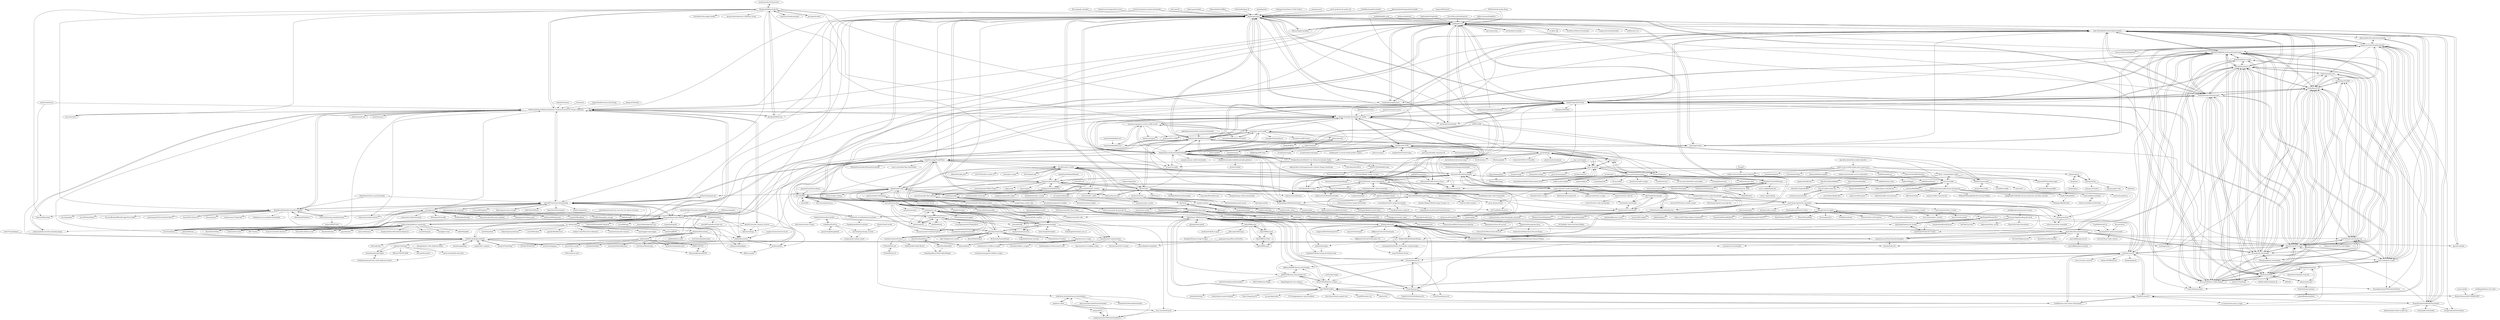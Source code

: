 digraph G {
"synox/youtube-dl-interactive" -> "blackjack4494/youtube-dlc" ["e"=1]
"MrS0m30n3/youtube-dl-gui" -> "mikf/gallery-dl" ["e"=1]
"MrS0m30n3/youtube-dl-gui" -> "RipMeApp/ripme" ["e"=1]
"PeterDing/iScript" -> "dixudx/tumblr-crawler" ["e"=1]
"anthwlock/untrunc" -> "0x90d/videoduplicatefinder" ["e"=1]
"anthwlock/untrunc" -> "TheFrenchGhosty/TheFrenchGhostys-Ultimate-YouTube-DL-Scripts-Collection" ["e"=1]
"deepjyoti30/ytmdl" -> "TheFrenchGhosty/TheFrenchGhostys-Ultimate-YouTube-DL-Scripts-Collection" ["e"=1]
"xplusky/MoeLoaderP" -> "AlphaSlayer1964/kemono-dl" ["e"=1]
"arsenetar/dupeguru" -> "0x90d/videoduplicatefinder" ["e"=1]
"arsenetar/dupeguru" -> "mikf/gallery-dl" ["e"=1]
"arsenetar/dupeguru" -> "Jules-WinnfieldX/CyberDropDownloader" ["e"=1]
"pushshift/api" -> "dmarx/psaw"
"pushshift/api" -> "mattpodolak/pmaw"
"pushshift/api" -> "praw-dev/praw"
"pushshift/api" -> "Watchful1/PushshiftDumps"
"pushshift/api" -> "JosephLai241/URS"
"pushshift/api" -> "cjhutto/vaderSentiment" ["e"=1]
"pushshift/api" -> "JustAnotherArchivist/snscrape" ["e"=1]
"pushshift/api" -> "Serene-Arc/bulk-downloader-for-reddit"
"pushshift/api" -> "voussoir/timesearch"
"pushshift/api" -> "libertysoft3/reddit-html-archiver"
"pushshift/api" -> "DocNow/twarc" ["e"=1]
"pushshift/api" -> "not-an-aardvark/snoowrap"
"pushshift/api" -> "dfreelon/pyktok" ["e"=1]
"pushshift/api" -> "JubbeArt/removeddit"
"pushshift/api" -> "echen102/COVID-19-TweetIDs" ["e"=1]
"Syknapse/Contribute-To-This-Project" -> "RipMeApp/ripme" ["e"=1]
"qsniyg/maxurl" -> "RipMeApp/ripme" ["e"=1]
"nicohman/rust-wildbow-scraper" -> "nicohman/reimagined-wildbow-scraper"
"nicohman/rust-wildbow-scraper" -> "domenic/worm-scraper"
"stashapp/stash" -> "mikf/gallery-dl" ["e"=1]
"otwcode/otwarchive" -> "wendytg/ao3_api"
"otwcode/otwarchive" -> "JimmXinu/FanFicFare"
"otwcode/otwarchive" -> "radiolarian/AO3Scraper"
"otwcode/otwarchive" -> "jsmnbom/ao3-enhancements"
"otwcode/otwarchive" -> "new-xkit/XKit"
"otwcode/otwarchive" -> "nianeyna/ao3downloader"
"otwcode/otwarchive" -> "alexwlchan/ao3"
"otwcode/otwarchive" -> "dreamwidth/dreamwidth"
"otwcode/otwarchive" -> "neocities/neocities" ["e"=1]
"otwcode/otwarchive" -> "AprilSylph/XKit-Rewritten"
"otwcode/otwarchive" -> "waylaidwanderer/FicSave"
"otwcode/otwarchive" -> "fandomstats/toastystats"
"otwcode/otwarchive" -> "klembot/twinejs" ["e"=1]
"otwcode/otwarchive" -> "GiovanH/unofficial-homestuck-collection"
"otwcode/otwarchive" -> "smilli/fanfiction"
"up-for-grabs/up-for-grabs.net" -> "RipMeApp/ripme" ["e"=1]
"snobu/destreamer" -> "TheFrenchGhosty/TheFrenchGhostys-Ultimate-YouTube-DL-Scripts-Collection" ["e"=1]
"FlashpointProject/launcher" -> "GiovanH/unofficial-homestuck-collection" ["e"=1]
"idealo/imagededup" -> "0x90d/videoduplicatefinder" ["e"=1]
"simon987/awesome-datahoarding" -> "roboyoshi/datacurator-filetree"
"simon987/awesome-datahoarding" -> "TheFrenchGhosty/TheFrenchGhostys-Ultimate-YouTube-DL-Scripts-Collection"
"simon987/awesome-datahoarding" -> "KoalaBear84/OpenDirectoryDownloader"
"simon987/awesome-datahoarding" -> "iipc/awesome-web-archiving" ["e"=1]
"simon987/awesome-datahoarding" -> "CorentinB/DeepSort"
"simon987/awesome-datahoarding" -> "ArchiveTeam/grab-site" ["e"=1]
"simon987/awesome-datahoarding" -> "shadowmoose/RedditDownloader"
"simon987/awesome-datahoarding" -> "okhosting/awesome-storage" ["e"=1]
"simon987/awesome-datahoarding" -> "RipMeApp/ripme"
"simon987/awesome-datahoarding" -> "CHEF-KOCH/Warez" ["e"=1]
"simon987/awesome-datahoarding" -> "SpamVerse/Piratezparty" ["e"=1]
"simon987/awesome-datahoarding" -> "chibicitiberiu/ytsm"
"simon987/awesome-datahoarding" -> "plexdrive/plexdrive" ["e"=1]
"simon987/awesome-datahoarding" -> "bardisty/ytdlrc"
"simon987/awesome-datahoarding" -> "sist2app/sist2"
"JubbeArt/removeddit" -> "gurnec/removeddit"
"JubbeArt/removeddit" -> "reveddit/reveddit"
"JubbeArt/removeddit" -> "snew/snew"
"kriasoft/Folder-Structure-Conventions" -> "roboyoshi/datacurator-filetree" ["e"=1]
"yboetz/motd" -> "RIKRUS/MOTD"
"yboetz/motd" -> "Heholord/FalconStats"
"yboetz/motd" -> "HermannBjorgvin/MOTD"
"yboetz/motd" -> "bcyran/fancy-motd"
"yboetz/motd" -> "40Cakes/PlexMOTD"
"yboetz/motd" -> "mohabaks/dotfiles" ["e"=1]
"yboetz/motd" -> "taylorthurlow/panda-motd"
"yboetz/motd" -> "rmountjoy92/DashMachine" ["e"=1]
"yboetz/motd" -> "chvvkumar/Monitoring" ["e"=1]
"anvaka/sayit" -> "Watchful1/PushshiftDumps" ["e"=1]
"anvaka/sayit" -> "libertysoft3/reddit-html-archiver" ["e"=1]
"axcore/tartube" -> "TheFrenchGhosty/TheFrenchGhostys-Ultimate-YouTube-DL-Scripts-Collection" ["e"=1]
"tfeldmann/organize" -> "roboyoshi/datacurator-filetree" ["e"=1]
"igdownloader/InstagramDownloader" -> "furyutei/twMediaDownloader" ["e"=1]
"igdownloader/InstagramDownloader" -> "RipMeApp/ripme" ["e"=1]
"shichao-an/twitter-photos" -> "krishh-konar/Twitter-Image-Downloader"
"shichao-an/twitter-photos" -> "morinokami/twitter-image-downloader"
"mps-youtube/pafy" -> "praw-dev/praw" ["e"=1]
"mps-youtube/pafy" -> "Imgur/imgurpython" ["e"=1]
"Otiel/BandcampDownloader" -> "RipMeApp/ripme" ["e"=1]
"Ibit-to/google-unlocked" -> "RipMeApp/ripme" ["e"=1]
"bitbybyte/fantiadl" -> "itskenny0/dumpia"
"bitbybyte/fantiadl" -> "EndlessMISAKA/AtelierMisaka"
"bitbybyte/fantiadl" -> "suzumiyahifumi/Fantia-Downloader-tampermonkey"
"bitbybyte/fantiadl" -> "AlexCSDev/PatreonDownloader"
"bitbybyte/fantiadl" -> "xuejianxianzun/PixivFanboxDownloader" ["e"=1]
"bitbybyte/fantiadl" -> "mnao305/fantia-dl-tool"
"bitbybyte/fantiadl" -> "AlphaSlayer1964/kemono-dl"
"bitbybyte/fantiadl" -> "L4cache/kemono-dl"
"bitbybyte/fantiadl" -> "KJHJason/Cultured-Downloader"
"bitbybyte/fantiadl" -> "Nandaka/PixivUtil2" ["e"=1]
"bitbybyte/fantiadl" -> "hareku/fanbox-dl"
"bitbybyte/fantiadl" -> "wappenull/DLSiteDumperGUI" ["e"=1]
"bitbybyte/fantiadl" -> "Ovear/kemono-dl"
"bitbybyte/fantiadl" -> "hepokon365/fantia-image-download-script"
"bitbybyte/fantiadl" -> "typcn/DLSiteDumper" ["e"=1]
"elvisyjlin/media-scraper" -> "shichao-an/twitter-photos" ["e"=1]
"elvisyjlin/media-scraper" -> "shadowmoose/RedditDownloader" ["e"=1]
"elvisyjlin/media-scraper" -> "Spark-NF/twitter_media_downloader" ["e"=1]
"elvisyjlin/media-scraper" -> "stockbsd/twitter-media-dl" ["e"=1]
"UltimaHoarder/UltimaScraper" -> "DIGITALCRIMINAL/ArchivedUltimaScraper"
"UltimaHoarder/UltimaScraper" -> "k0rnh0li0/onlyfans-dl"
"UltimaHoarder/UltimaScraper" -> "datawhores/OF-Scraper"
"UltimaHoarder/UltimaScraper" -> "sim0n00ps/OF-DL"
"UltimaHoarder/UltimaScraper" -> "Jules-WinnfieldX/CyberDropDownloader"
"UltimaHoarder/UltimaScraper" -> "RipMeApp/ripme"
"UltimaHoarder/UltimaScraper" -> "M-rcus/OnlyFans-Cookie-Helper"
"UltimaHoarder/UltimaScraper" -> "Hashirama/OFDL"
"UltimaHoarder/UltimaScraper" -> "Avnsx/fansly-downloader"
"UltimaHoarder/UltimaScraper" -> "taux1c/onlyfans-scraper"
"UltimaHoarder/UltimaScraper" -> "AAndyProgram/SCrawler"
"UltimaHoarder/UltimaScraper" -> "mikf/gallery-dl"
"UltimaHoarder/UltimaScraper" -> "instaloader/instaloader" ["e"=1]
"UltimaHoarder/UltimaScraper" -> "tonikelope/megabasterd" ["e"=1]
"UltimaHoarder/UltimaScraper" -> "stashapp/stash" ["e"=1]
"4pr0n/ripme" -> "RipMeApp/ripme"
"4pr0n/ripme" -> "shadowmoose/RedditDownloader"
"4pr0n/ripme" -> "HoverHell/RedditImageGrab"
"4pr0n/ripme" -> "johanneszab/TumblThree"
"4pr0n/ripme" -> "NSchrading/redditDataExtractor"
"4pr0n/ripme" -> "althonos/InstaLooter" ["e"=1]
"4pr0n/ripme" -> "4pr0n/irarchives"
"4pr0n/ripme" -> "Nandaka/DanbooruDownloader" ["e"=1]
"4pr0n/ripme" -> "mmozeiko/RcloneBrowser" ["e"=1]
"4pr0n/ripme" -> "Serene-Arc/bulk-downloader-for-reddit"
"4pr0n/ripme" -> "MalloyDelacroix/DownloaderForReddit"
"4pr0n/ripme" -> "ArchiveTeam/grab-site" ["e"=1]
"4pr0n/ripme" -> "alexgisby/imgur-album-downloader" ["e"=1]
"4pr0n/ripme" -> "ccd0/4chan-x" ["e"=1]
"4pr0n/ripme" -> "hydrusnetwork/hydrus" ["e"=1]
"iawia002/Lulu" -> "Emphasia/TumblThree-zh" ["e"=1]
"Serene-Arc/bulk-downloader-for-reddit" -> "shadowmoose/RedditDownloader"
"Serene-Arc/bulk-downloader-for-reddit" -> "MalloyDelacroix/DownloaderForReddit"
"Serene-Arc/bulk-downloader-for-reddit" -> "RipMeApp/ripme"
"Serene-Arc/bulk-downloader-for-reddit" -> "MonkeyMaster64/Reddit-User-Media-Downloader-Public"
"Serene-Arc/bulk-downloader-for-reddit" -> "mikf/gallery-dl"
"Serene-Arc/bulk-downloader-for-reddit" -> "TheFrenchGhosty/TheFrenchGhostys-Ultimate-YouTube-DL-Scripts-Collection"
"Serene-Arc/bulk-downloader-for-reddit" -> "AAndyProgram/SCrawler"
"Serene-Arc/bulk-downloader-for-reddit" -> "BlipRanger/bdfr-html"
"Serene-Arc/bulk-downloader-for-reddit" -> "Jules-WinnfieldX/CyberDropDownloader"
"Serene-Arc/bulk-downloader-for-reddit" -> "JosephLai241/URS"
"Serene-Arc/bulk-downloader-for-reddit" -> "p-ranav/saveddit"
"Serene-Arc/bulk-downloader-for-reddit" -> "DIGITALCRIMINAL/ArchivedUltimaScraper"
"Serene-Arc/bulk-downloader-for-reddit" -> "instaloader/instaloader" ["e"=1]
"Serene-Arc/bulk-downloader-for-reddit" -> "nooneswarup/export-archive-reddit-saved"
"Serene-Arc/bulk-downloader-for-reddit" -> "UltimaHoarder/UltimaScraper"
"Flameish/Novel-Grabber" -> "JimmXinu/FanFicFare" ["e"=1]
"dipu-bd/lightnovel-crawler" -> "JimmXinu/FanFicFare" ["e"=1]
"KoalaBear84/OpenDirectoryDownloader" -> "Devaro3/awesome-opendirectories"
"KoalaBear84/OpenDirectoryDownloader" -> "simon987/awesome-datahoarding"
"KoalaBear84/OpenDirectoryDownloader" -> "TheFrenchGhosty/TheFrenchGhostys-Ultimate-YouTube-DL-Scripts-Collection"
"KoalaBear84/OpenDirectoryDownloader" -> "atlonxp/recursive-goIndex-downloader" ["e"=1]
"KoalaBear84/OpenDirectoryDownloader" -> "gnur/demeter"
"KoalaBear84/OpenDirectoryDownloader" -> "alx-xlx/goindex" ["e"=1]
"KoalaBear84/OpenDirectoryDownloader" -> "xyou365/AutoRclone" ["e"=1]
"KoalaBear84/OpenDirectoryDownloader" -> "ohhsodead/FileMasta" ["e"=1]
"KoalaBear84/OpenDirectoryDownloader" -> "ParveenBhadooOfficial/Google-Drive-Index" ["e"=1]
"KoalaBear84/OpenDirectoryDownloader" -> "fangfufu/httpdirfs"
"KoalaBear84/OpenDirectoryDownloader" -> "Spazzlo/folderclone" ["e"=1]
"KoalaBear84/OpenDirectoryDownloader" -> "gautamajay52/TorrentLeech-Gdrive" ["e"=1]
"KoalaBear84/OpenDirectoryDownloader" -> "manuGMG/1fichier-dl" ["e"=1]
"KoalaBear84/OpenDirectoryDownloader" -> "donwa/gclone" ["e"=1]
"KoalaBear84/OpenDirectoryDownloader" -> "roshanconnor123/gd-utils" ["e"=1]
"meganz/MEGAcmd" -> "RipMeApp/ripme" ["e"=1]
"meganz/MEGAcmd" -> "mikf/gallery-dl" ["e"=1]
"liaoxiong3x/DeepCreamPy" -> "AlphaSlayer1964/kemono-dl" ["e"=1]
"0x90d/videoduplicatefinder" -> "kristiankoskimaki/vidupe"
"0x90d/videoduplicatefinder" -> "ermig1979/AntiDupl" ["e"=1]
"0x90d/videoduplicatefinder" -> "arsenetar/dupeguru" ["e"=1]
"0x90d/videoduplicatefinder" -> "qarmin/czkawka" ["e"=1]
"0x90d/videoduplicatefinder" -> "Jules-WinnfieldX/CyberDropDownloader"
"0x90d/videoduplicatefinder" -> "RipMeApp/ripme"
"0x90d/videoduplicatefinder" -> "mikf/gallery-dl"
"0x90d/videoduplicatefinder" -> "datawhores/OF-Scraper"
"0x90d/videoduplicatefinder" -> "pixop/video-compare" ["e"=1]
"0x90d/videoduplicatefinder" -> "stashapp/stash" ["e"=1]
"0x90d/videoduplicatefinder" -> "akamhy/videohash"
"0x90d/videoduplicatefinder" -> "hitchao/Jvedio" ["e"=1]
"0x90d/videoduplicatefinder" -> "idealo/imagededup" ["e"=1]
"0x90d/videoduplicatefinder" -> "AAndyProgram/SCrawler"
"0x90d/videoduplicatefinder" -> "jlesage/docker-video-duplicate-finder"
"fangfufu/httpdirfs" -> "KoalaBear84/OpenDirectoryDownloader"
"fangfufu/httpdirfs" -> "chibicitiberiu/ytsm"
"fangfufu/httpdirfs" -> "simon987/opendirectories-bot"
"fangfufu/httpdirfs" -> "bibanon/tubeup" ["e"=1]
"nid666/PiracyArchive" -> "libertysoft3/reddit-html-archiver" ["e"=1]
"Heholord/FalconStats" -> "yboetz/motd"
"Heholord/FalconStats" -> "taylorthurlow/panda-motd"
"Heholord/FalconStats" -> "HermannBjorgvin/MOTD"
"Heholord/FalconStats" -> "nullbleed/fancy-motd"
"Heholord/FalconStats" -> "chibicitiberiu/ytsm"
"Heholord/FalconStats" -> "sco01/homelablabelmaker"
"Heholord/FalconStats" -> "RIKRUS/MOTD"
"n0madic/twitter-scraper" -> "mmpx12/twitter-media-downloader" ["e"=1]
"okhosting/awesome-storage" -> "simon987/awesome-datahoarding" ["e"=1]
"pixop/video-compare" -> "0x90d/videoduplicatefinder" ["e"=1]
"ohhsodead/FileMasta" -> "KoalaBear84/OpenDirectoryDownloader" ["e"=1]
"ohhsodead/FileMasta" -> "simon987/awesome-datahoarding" ["e"=1]
"mayeaux/videodownloader" -> "blackjack4494/youtube-dlc" ["e"=1]
"voussoir/timesearch" -> "libertysoft3/reddit-html-archiver"
"voussoir/timesearch" -> "pl77/redditPostArchiver"
"csu/export-saved-reddit" -> "mavispuford/RedditSaveTransfer"
"csu/export-saved-reddit" -> "nooneswarup/export-archive-reddit-saved"
"csu/export-saved-reddit" -> "shadowmoose/RedditDownloader"
"csu/export-saved-reddit" -> "karlicoss/rexport"
"csu/export-saved-reddit" -> "pvik/saved-for-reddit"
"csu/export-saved-reddit" -> "samirelanduk/reddit-save"
"csu/export-saved-reddit" -> "manojkarthick/reddsaver"
"csu/export-saved-reddit" -> "NSchrading/redditDataExtractor"
"csu/export-saved-reddit" -> "MalloyDelacroix/DownloaderForReddit"
"csu/export-saved-reddit" -> "aplotor/eternity"
"csu/export-saved-reddit" -> "dessalines/reddit-history"
"csu/export-saved-reddit" -> "Serene-Arc/bulk-downloader-for-reddit"
"dmarx/psaw" -> "mattpodolak/pmaw"
"dmarx/psaw" -> "pushshift/api"
"dmarx/psaw" -> "praw-dev/praw"
"dmarx/psaw" -> "voussoir/timesearch"
"dmarx/psaw" -> "JosephLai241/URS"
"nooneswarup/export-archive-reddit-saved" -> "csu/export-saved-reddit"
"nooneswarup/export-archive-reddit-saved" -> "samirelanduk/reddit-save"
"nooneswarup/export-archive-reddit-saved" -> "karlicoss/rexport"
"nooneswarup/export-archive-reddit-saved" -> "p-ranav/saveddit"
"nooneswarup/export-archive-reddit-saved" -> "pvik/saved-for-reddit"
"nooneswarup/export-archive-reddit-saved" -> "mavispuford/RedditSaveTransfer"
"rhiever/TwitterFollowBot" -> "rhiever/reddit-twitter-bot" ["e"=1]
"atesh/XKit" -> "new-xkit/XKit"
"blackjack4494/youtube-dlc" -> "blackjack4494/yt-dlc" ["e"=1]
"blackjack4494/youtube-dlc" -> "TheFrenchGhosty/TheFrenchGhostys-Ultimate-YouTube-DL-Scripts-Collection"
"blackjack4494/youtube-dlc" -> "parzulpan/livebox" ["e"=1]
"blackjack4494/youtube-dlc" -> "shadowmoose/RedditDownloader"
"blackjack4494/youtube-dlc" -> "simon987/awesome-datahoarding"
"blackjack4494/youtube-dlc" -> "RipMeApp/ripme"
"blackjack4494/youtube-dlc" -> "axcore/tartube" ["e"=1]
"blackjack4494/youtube-dlc" -> "synox/youtube-dl-interactive" ["e"=1]
"blackjack4494/youtube-dlc" -> "Spazzlo/folderclone" ["e"=1]
"blackjack4494/youtube-dlc" -> "Serene-Arc/bulk-downloader-for-reddit"
"blackjack4494/youtube-dlc" -> "mayeaux/videodownloader" ["e"=1]
"blackjack4494/youtube-dlc" -> "KoalaBear84/OpenDirectoryDownloader"
"blackjack4494/youtube-dlc" -> "ZeroQI/YouTube-Agent.bundle" ["e"=1]
"blackjack4494/youtube-dlc" -> "parnexcodes/widevine-L3-WEB-DL-Script" ["e"=1]
"blackjack4494/youtube-dlc" -> "MalloyDelacroix/DownloaderForReddit"
"Imgur/imgurpython" -> "Damgaard/PyImgur"
"JaycieErysdren/MarcLaidlaw-Epistle3" -> "reddit-archive/reddit-plugin-place-opensource" ["e"=1]
"ermig1979/AntiDupl" -> "0x90d/videoduplicatefinder" ["e"=1]
"ermig1979/AntiDupl" -> "RipMeApp/ripme" ["e"=1]
"ermig1979/AntiDupl" -> "mikf/gallery-dl" ["e"=1]
"findix/ArtStationDownloader" -> "winkidney/PickTrue"
"findix/ArtStationDownloader" -> "sentouki/Artify"
"findix/ArtStationDownloader" -> "kent-lee/artstation-scraper"
"hanyizhao/NetSpeedMonitor" -> "johanneszab/TumblThree" ["e"=1]
"JosephLai241/URS" -> "shadowmoose/RedditDownloader"
"JosephLai241/URS" -> "ScriptSmith/socialreaper" ["e"=1]
"JosephLai241/URS" -> "Serene-Arc/bulk-downloader-for-reddit"
"JosephLai241/URS" -> "praw-dev/praw"
"JosephLai241/URS" -> "dmarx/psaw"
"JosephLai241/URS" -> "ScriptSmith/reaper" ["e"=1]
"JosephLai241/URS" -> "MalloyDelacroix/DownloaderForReddit"
"JosephLai241/URS" -> "shaikhsajid1111/social-media-profile-scrapers" ["e"=1]
"JosephLai241/URS" -> "mattpodolak/pmaw"
"JosephLai241/URS" -> "datavorous/yars"
"JosephLai241/URS" -> "pushshift/api"
"JosephLai241/URS" -> "jonbakerfish/TweetScraper" ["e"=1]
"JosephLai241/URS" -> "elvisyjlin/media-scraper" ["e"=1]
"JosephLai241/URS" -> "pistocop/subreddit-comments-dl"
"JosephLai241/URS" -> "bernsteining/instaloctrack" ["e"=1]
"TumblThreeApp/TumblThree" -> "johanneszab/TumblThree"
"TumblThreeApp/TumblThree" -> "bbolli/tumblr-utils"
"TumblThreeApp/TumblThree" -> "AprilSylph/XKit-Rewritten"
"TumblThreeApp/TumblThree" -> "furyutei/twMediaDownloader"
"TumblThreeApp/TumblThree" -> "Emphasia/TumblThree-zh"
"TumblThreeApp/TumblThree" -> "MalloyDelacroix/DownloaderForReddit"
"TumblThreeApp/TumblThree" -> "enchanted-sword/dashboard-unfucker"
"TumblThreeApp/TumblThree" -> "johanneszab/TumblTwo"
"TumblThreeApp/TumblThree" -> "RipMeApp/ripme"
"TumblThreeApp/TumblThree" -> "dixudx/tumblr-crawler"
"TumblThreeApp/TumblThree" -> "Liru/tumblr-downloader"
"TumblThreeApp/TumblThree" -> "new-xkit/XKit"
"TumblThreeApp/TumblThree" -> "HDoujinDownloader/HDoujinDownloader" ["e"=1]
"TumblThreeApp/TumblThree" -> "cebtenzzre/tumblr-utils"
"TumblThreeApp/TumblThree" -> "neuro-sys/tumblr-likes-downloader"
"kemayo/leech" -> "domenic/worm-scraper"
"dmn001/youtube_channel_archiver" -> "TheFrenchGhosty/TheFrenchGhostys-Ultimate-YouTube-DL-Scripts-Collection"
"dmn001/youtube_channel_archiver" -> "ankenyr/jellyfin-youtube-metadata-plugin" ["e"=1]
"dmn001/youtube_channel_archiver" -> "chibicitiberiu/ytsm"
"dmn001/youtube_channel_archiver" -> "bardisty/ytdlrc"
"dmn001/youtube_channel_archiver" -> "bibanon/tubeup" ["e"=1]
"chibicitiberiu/ytsm" -> "theaquacadet/pillager"
"chibicitiberiu/ytsm" -> "bardisty/ytdlrc"
"NC22/KellyC-Image-Downloader" -> "sentouki/Artify"
"NC22/KellyC-Image-Downloader" -> "NC22/KellyC-Show-YouTube-Dislikes"
"Watchful1/RemindMeBot" -> "Watchful1/UpdateMeBot"
"winkidney/PickTrue" -> "findix/ArtStationDownloader"
"winkidney/PickTrue" -> "staugur/grab_huaban_board"
"winkidney/PickTrue" -> "apsun/GoogleImageShell"
"winkidney/PickTrue" -> "darrenfantasy/image_crawler"
"waylaidwanderer/FicSave" -> "JimmXinu/FanFicFare"
"waylaidwanderer/FicSave" -> "kemayo/leech"
"waylaidwanderer/FicSave" -> "FanfictionBot/reddit-ffn-bot"
"waylaidwanderer/FicSave" -> "FicHub/fichub.net"
"SIlver--/remindmebot-reddit" -> "janpetryk/reddit-bot"
"SIlver--/remindmebot-reddit" -> "Watchful1/RemindMeBot"
"SIlver--/remindmebot-reddit" -> "JubbeArt/removeddit"
"SIlver--/remindmebot-reddit" -> "voussoir/reddit"
"SIlver--/remindmebot-reddit" -> "justcool393/TotesMessenger"
"SIlver--/remindmebot-reddit" -> "SmBe19/RedditBots"
"RIKRUS/MOTD" -> "HermannBjorgvin/MOTD"
"skeetzo/onlysnarf" -> "ThomHollands/onlyfans"
"skeetzo/onlysnarf" -> "Zekh/OnlyfansSearcher"
"skeetzo/onlysnarf" -> "Hashirama/OFDL"
"easychen/tumblr-like-exporter" -> "Emphasia/TumblThree-zh"
"easychen/tumblr-like-exporter" -> "cyang812/get_tumblr_likes"
"cyang812/get_tumblr_likes" -> "easychen/tumblr-like-exporter"
"Emphasia/TumblThree-zh" -> "johanneszab/TumblThree"
"Emphasia/TumblThree-zh" -> "easychen/tumblr-like-exporter"
"libertysoft3/reddit-html-archiver" -> "voussoir/timesearch"
"javierarce/tumblr-liked-photos-export" -> "zigotica/tumblr-full-backup"
"javierarce/tumblr-liked-photos-export" -> "andrscrrn/tumblr-lks-downldr-cli"
"corbindavenport/tootbot" -> "rhiever/reddit-twitter-bot"
"kristiankoskimaki/vidupe" -> "theophanemayaud/video-simili-duplicate-cleaner"
"kristiankoskimaki/vidupe" -> "0x90d/videoduplicatefinder"
"illuminatedwax/pesterchum" -> "winterClover/Pesterchum-Discord-Theme"
"illuminatedwax/pesterchum" -> "henry232323/Pesterchum-Discord"
"wendytg/ao3_api" -> "alexwlchan/ao3"
"wendytg/ao3_api" -> "radiolarian/AO3Scraper"
"wendytg/ao3_api" -> "mxamber/ScrapingFromOurOwn"
"wendytg/ao3_api" -> "jsmnbom/ao3-enhancements"
"wendytg/ao3_api" -> "nianeyna/ao3downloader"
"wendytg/ao3_api" -> "niacdoial/AO3-stylish-downloader"
"wendytg/ao3_api" -> "fandomstats/toastystats"
"wendytg/ao3_api" -> "teresachenec/ao3wrapped"
"wendytg/ao3_api" -> "otwcode/otwarchive"
"wendytg/ao3_api" -> "tessmonical/ao3-bookmark-getter"
"fanxy121/twMediaDownloader" -> "yakisova41/twMediaDownloader"
"HermannBjorgvin/MOTD" -> "RIKRUS/MOTD"
"niacdoial/AO3-stylish-downloader" -> "KristalC/Easy-Fanfic-Library"
"trentrand/KarmaInfinity" -> "DestructiveInfluence/StarVote"
"4pr0n/irarchives" -> "4pr0n/rip"
"4pr0n/irarchives" -> "4pr0n/gonewilder"
"4pr0n/irarchives" -> "4pr0n/rip3"
"4pr0n/irarchives" -> "Madoshakalaka/unsafe-search"
"4pr0n/rip3" -> "4pr0n/rip"
"itskenny0/dumpia" -> "hepokon365/fantia-image-download-script"
"qarmin/czkawka" -> "mikf/gallery-dl" ["e"=1]
"reddit-archive/reddit" -> "praw-dev/praw" ["e"=1]
"mikf/gallery-dl" -> "RipMeApp/ripme"
"mikf/gallery-dl" -> "instaloader/instaloader" ["e"=1]
"mikf/gallery-dl" -> "Bionus/imgbrd-grabber" ["e"=1]
"mikf/gallery-dl" -> "qarmin/czkawka" ["e"=1]
"mikf/gallery-dl" -> "Nandaka/PixivUtil2" ["e"=1]
"mikf/gallery-dl" -> "yt-dlp/yt-dlp" ["e"=1]
"mikf/gallery-dl" -> "hydrusnetwork/hydrus" ["e"=1]
"mikf/gallery-dl" -> "KurtBestor/Hitomi-Downloader" ["e"=1]
"mikf/gallery-dl" -> "Jules-WinnfieldX/CyberDropDownloader"
"mikf/gallery-dl" -> "manga-download/hakuneko" ["e"=1]
"mikf/gallery-dl" -> "mifi/lossless-cut" ["e"=1]
"mikf/gallery-dl" -> "mpv-player/mpv" ["e"=1]
"mikf/gallery-dl" -> "tonikelope/megabasterd" ["e"=1]
"mikf/gallery-dl" -> "streamlink/streamlink" ["e"=1]
"mikf/gallery-dl" -> "Serene-Arc/bulk-downloader-for-reddit"
"tweepy/tweepy" -> "praw-dev/praw" ["e"=1]
"jsmnbom/ao3-enhancements" -> "Dramatycznie/AO3_Scraper"
"jsmnbom/ao3-enhancements" -> "nyxmidnight/ao3tagsfonts"
"jsmnbom/ao3-enhancements" -> "duckdotapk/ao3-enhancement-suite"
"jsmnbom/ao3-enhancements" -> "kaerstyne/ao3-wrangling-scripts"
"sist2app/sist2" -> "diskoverdata/diskover-community"
"sist2app/sist2" -> "LodestoneHQ/lodestone" ["e"=1]
"sist2app/sist2" -> "simon987/awesome-datahoarding"
"sist2app/sist2" -> "sergix44/XBackBone" ["e"=1]
"sist2app/sist2" -> "tubearchivist/tubearchivist" ["e"=1]
"sist2app/sist2" -> "StuffAnThings/qbit_manage" ["e"=1]
"sist2app/sist2" -> "eikek/docspell" ["e"=1]
"sist2app/sist2" -> "jbruchon/jdupes" ["e"=1]
"sist2app/sist2" -> "seanmorley15/AdventureLog" ["e"=1]
"sist2app/sist2" -> "roboyoshi/datacurator-filetree"
"sist2app/sist2" -> "Webreaper/Damselfly" ["e"=1]
"sist2app/sist2" -> "TechPerplexed/Gooby" ["e"=1]
"sist2app/sist2" -> "tborychowski/self-hosted-cookbook" ["e"=1]
"sist2app/sist2" -> "themepark-dev/theme.park" ["e"=1]
"sist2app/sist2" -> "TheFrenchGhosty/TheFrenchGhostys-Ultimate-YouTube-DL-Scripts-Collection"
"DeepSourceCorp/good-first-issue" -> "RipMeApp/ripme" ["e"=1]
"Nandaka/PixivUtil2" -> "mikf/gallery-dl" ["e"=1]
"Nandaka/PixivUtil2" -> "RipMeApp/ripme" ["e"=1]
"jbruchon/jdupes" -> "TheFrenchGhosty/TheFrenchGhostys-Ultimate-YouTube-DL-Scripts-Collection" ["e"=1]
"jbruchon/jdupes" -> "roboyoshi/datacurator-filetree" ["e"=1]
"jbruchon/jdupes" -> "0x90d/videoduplicatefinder" ["e"=1]
"jbruchon/jdupes" -> "simon987/awesome-datahoarding" ["e"=1]
"jbruchon/jdupes" -> "diskoverdata/diskover-community" ["e"=1]
"jbruchon/jdupes" -> "sist2app/sist2" ["e"=1]
"EltonChou/TwitterMediaHarvest" -> "mmpx12/twitter-media-downloader"
"EltonChou/TwitterMediaHarvest" -> "furyutei/twMediaDownloader"
"EltonChou/TwitterMediaHarvest" -> "Flkalas/TwitterMediaAssist"
"EltonChou/TwitterMediaHarvest" -> "Spark-NF/twitter_media_downloader"
"EltonChou/TwitterMediaHarvest" -> "notFaad/coom-dl"
"EltonChou/TwitterMediaHarvest" -> "mstfsnc/twitter-video-downloader-extension" ["e"=1]
"EltonChou/TwitterMediaHarvest" -> "NC22/KellyC-Image-Downloader"
"Jules-WinnfieldX/CyberDropDownloader" -> "jbsparrow/CyberDropDownloader"
"Jules-WinnfieldX/CyberDropDownloader" -> "datawhores/OF-Scraper"
"Jules-WinnfieldX/CyberDropDownloader" -> "DIGITALCRIMINAL/ArchivedUltimaScraper"
"Jules-WinnfieldX/CyberDropDownloader" -> "PaaaulZ/CyberdropBunkrDownloader"
"Jules-WinnfieldX/CyberDropDownloader" -> "sim0n00ps/OF-DL"
"Jules-WinnfieldX/CyberDropDownloader" -> "SkyCloudDev/ForumPostDownloader"
"Jules-WinnfieldX/CyberDropDownloader" -> "mikf/gallery-dl"
"Jules-WinnfieldX/CyberDropDownloader" -> "RipMeApp/ripme"
"Jules-WinnfieldX/CyberDropDownloader" -> "UltimaHoarder/UltimaScraper"
"Jules-WinnfieldX/CyberDropDownloader" -> "tonikelope/megabasterd" ["e"=1]
"Jules-WinnfieldX/CyberDropDownloader" -> "k0rnh0li0/onlyfans-dl"
"Jules-WinnfieldX/CyberDropDownloader" -> "AAndyProgram/SCrawler"
"Jules-WinnfieldX/CyberDropDownloader" -> "Avnsx/fansly-downloader"
"Jules-WinnfieldX/CyberDropDownloader" -> "0x90d/videoduplicatefinder"
"Jules-WinnfieldX/CyberDropDownloader" -> "cyberdrop-me/cyberdrop.me-downloaders"
"awesome-doge/breaking-gfw-book" -> "Thisal-D/PyTube-Downloader" ["e"=1]
"awesome-doge/breaking-gfw-book" -> "charlieethan/firewall-proxy" ["e"=1]
"awesome-doge/breaking-gfw-book" -> "0x676e67/js-fuck" ["e"=1]
"awesome-doge/breaking-gfw-book" -> "kakaruoterl/vless_install"
"shaikhsajid1111/social-media-profile-scrapers" -> "JosephLai241/URS" ["e"=1]
"honestbleeps/Reddit-Enhancement-Suite" -> "praw-dev/praw" ["e"=1]
"scdl-org/scdl" -> "RipMeApp/ripme" ["e"=1]
"pkolaczk/fclones" -> "0x90d/videoduplicatefinder" ["e"=1]
"TheFrenchGhosty/TheFrenchGhostys-Ultimate-YouTube-DL-Scripts-Collection" -> "jmbannon/ytdl-sub" ["e"=1]
"TheFrenchGhosty/TheFrenchGhostys-Ultimate-YouTube-DL-Scripts-Collection" -> "tubearchivist/tubearchivist" ["e"=1]
"TheFrenchGhosty/TheFrenchGhostys-Ultimate-YouTube-DL-Scripts-Collection" -> "ankenyr/jellyfin-youtube-metadata-plugin" ["e"=1]
"TheFrenchGhosty/TheFrenchGhostys-Ultimate-YouTube-DL-Scripts-Collection" -> "simon987/awesome-datahoarding"
"TheFrenchGhosty/TheFrenchGhostys-Ultimate-YouTube-DL-Scripts-Collection" -> "blackjack4494/yt-dlc" ["e"=1]
"TheFrenchGhosty/TheFrenchGhostys-Ultimate-YouTube-DL-Scripts-Collection" -> "Serene-Arc/bulk-downloader-for-reddit"
"TheFrenchGhosty/TheFrenchGhostys-Ultimate-YouTube-DL-Scripts-Collection" -> "KoalaBear84/OpenDirectoryDownloader"
"TheFrenchGhosty/TheFrenchGhostys-Ultimate-YouTube-DL-Scripts-Collection" -> "meeb/tubesync" ["e"=1]
"TheFrenchGhosty/TheFrenchGhostys-Ultimate-YouTube-DL-Scripts-Collection" -> "axcore/tartube" ["e"=1]
"TheFrenchGhosty/TheFrenchGhostys-Ultimate-YouTube-DL-Scripts-Collection" -> "HaveAGitGat/Tdarr" ["e"=1]
"TheFrenchGhosty/TheFrenchGhostys-Ultimate-YouTube-DL-Scripts-Collection" -> "roboyoshi/datacurator-filetree"
"TheFrenchGhosty/TheFrenchGhostys-Ultimate-YouTube-DL-Scripts-Collection" -> "RipMeApp/ripme"
"TheFrenchGhosty/TheFrenchGhostys-Ultimate-YouTube-DL-Scripts-Collection" -> "blackjack4494/youtube-dlc"
"TheFrenchGhosty/TheFrenchGhostys-Ultimate-YouTube-DL-Scripts-Collection" -> "dmn001/youtube_channel_archiver"
"TheFrenchGhosty/TheFrenchGhostys-Ultimate-YouTube-DL-Scripts-Collection" -> "mikf/gallery-dl"
"cyberdrop-me/cyberdrop.me-downloaders" -> "izqalan/cy-client"
"cyberdrop-me/cyberdrop.me-downloaders" -> "evan-sm/cyberdrop-dl"
"cyberdrop-me/cyberdrop.me-downloaders" -> "abyssswatcher/cyberdrop-downloader"
"cyberdrop-me/cyberdrop.me-downloaders" -> "lambwheit/CyberdropDownloader"
"cyberdrop-me/cyberdrop.me-downloaders" -> "magnusjwatson2786/CyberDropMe-dl"
"NSchrading/redditDataExtractor" -> "DrPugsley/Reddit-Archive-Host"
"NSchrading/redditDataExtractor" -> "pl77/redditPostArchiver"
"NSchrading/redditDataExtractor" -> "MalloyDelacroix/DownloaderForReddit"
"NSchrading/redditDataExtractor" -> "HoverHell/RedditImageGrab"
"NSchrading/redditDataExtractor" -> "sJohnsonStoever/redditPostArchiver"
"MapoMagpie/eh-view-enhance" -> "Ljzd-PRO/KToolBox" ["e"=1]
"ankenyr/jellyfin-youtube-metadata-plugin" -> "TheFrenchGhosty/TheFrenchGhostys-Ultimate-YouTube-DL-Scripts-Collection" ["e"=1]
"chasedooley/mostly-free-resources-for-almost-everyone" -> "Devaro3/awesome-opendirectories" ["e"=1]
"AlexCSDev/PatreonDownloader" -> "bitbybyte/fantiadl"
"AlexCSDev/PatreonDownloader" -> "patrickkfkan/patreon-dl"
"AlexCSDev/PatreonDownloader" -> "EndlessMISAKA/AtelierMisaka"
"AlexCSDev/PatreonDownloader" -> "xuejianxianzun/PixivFanboxDownloader" ["e"=1]
"AlexCSDev/PatreonDownloader" -> "PrivateGER/patreon-dl"
"AlexCSDev/PatreonDownloader" -> "sneat/patreon-downloader"
"AlexCSDev/PatreonDownloader" -> "DIGITALCRIMINAL/ArchivedUltimaScraper"
"AlexCSDev/PatreonDownloader" -> "AlphaSlayer1964/kemono-dl"
"AlexCSDev/PatreonDownloader" -> "datawhores/OF-Scraper"
"AlexCSDev/PatreonDownloader" -> "k0rnh0li0/onlyfans-dl"
"AlexCSDev/PatreonDownloader" -> "Nandaka/PixivUtil2" ["e"=1]
"AlexCSDev/PatreonDownloader" -> "Foxite/PatreonDownloader"
"AlexCSDev/PatreonDownloader" -> "Avnsx/fansly-downloader"
"AlexCSDev/PatreonDownloader" -> "prof79/fansly-downloader-ng"
"AlexCSDev/PatreonDownloader" -> "hareku/fanbox-dl"
"voussoir/reddit" -> "SmBe19/RedditBots"
"voussoir/reddit" -> "shantnu/RedditBot"
"voussoir/reddit" -> "Damgaard/Reddit-Bots"
"voussoir/reddit" -> "Watchful1/UpdateMeBot"
"voussoir/reddit" -> "SIlver--/remindmebot-reddit"
"voussoir/reddit" -> "rhiever/reddit-twitter-bot"
"voussoir/reddit" -> "MrPowerScripts/reddit-karma-farming-bot"
"voussoir/reddit" -> "praw-dev/prawtools"
"voussoir/reddit" -> "SmBe19/praw-OAuth2Util"
"voussoir/reddit" -> "voussoir/timesearch"
"voussoir/reddit" -> "Deimos/AutoModerator"
"xuejianxianzun/PixivFanboxDownloader" -> "AlphaSlayer1964/kemono-dl" ["e"=1]
"xuejianxianzun/PixivFanboxDownloader" -> "bitbybyte/fantiadl" ["e"=1]
"xuejianxianzun/PixivFanboxDownloader" -> "AlexCSDev/PatreonDownloader" ["e"=1]
"xuejianxianzun/PixivFanboxDownloader" -> "hareku/fanbox-dl" ["e"=1]
"rbxb/place" -> "dynastic/place"
"rbxb/place" -> "chetbox/place"
"izqalan/cy-client" -> "cyberdrop-me/cyberdrop.me-downloaders"
"izqalan/cy-client" -> "Anequit/SCD"
"izqalan/cy-client" -> "magnusjwatson2786/CyberDropMe-dl"
"parzulpan/livebox" -> "blackjack4494/youtube-dlc" ["e"=1]
"LodestoneHQ/lodestone" -> "sist2app/sist2" ["e"=1]
"Hashirama/OFDL" -> "DIGITALCRIMINAL/ArchivedUltimaScraper"
"Hashirama/OFDL" -> "k0rnh0li0/onlyfans-dl"
"Hashirama/OFDL" -> "taux1c/onlyfans-scraper"
"Hashirama/OFDL" -> "M-rcus/OnlyFans-Cookie-Helper"
"Hashirama/OFDL" -> "jordon31/OnlySnap"
"Hashirama/OFDL" -> "skeetzo/onlysnarf"
"Hashirama/OFDL" -> "Zekh/OnlyfansSearcher"
"Hashirama/OFDL" -> "datawhores/OF-Scraper"
"Hashirama/OFDL" -> "sim0n00ps/OF-DL"
"Hashirama/OFDL" -> "MrWh1teR0se/Onlyfans-dl"
"Hashirama/OFDL" -> "montroly/fansyloader"
"Hashirama/OFDL" -> "UltimaHoarder/UltimaScraper"
"Hashirama/OFDL" -> "ofdl/ofdl"
"Hashirama/OFDL" -> "AAndyProgram/SCrawler"
"AprilSylph/XKit-Rewritten" -> "new-xkit/XKit"
"AprilSylph/XKit-Rewritten" -> "enchanted-sword/dashboard-unfucker"
"AprilSylph/XKit-Rewritten" -> "AprilSylph/Palettes-for-Tumblr"
"AprilSylph/XKit-Rewritten" -> "AprilSylph/Outbox-for-Tumblr"
"AprilSylph/XKit-Rewritten" -> "tumblr/docs"
"AprilSylph/XKit-Rewritten" -> "TumblThreeApp/TumblThree"
"AprilSylph/XKit-Rewritten" -> "bbolli/tumblr-utils"
"AprilSylph/XKit-Rewritten" -> "AprilSylph/Filtering-Plus"
"AprilSylph/XKit-Rewritten" -> "GiovanH/unofficial-homestuck-collection"
"AprilSylph/XKit-Rewritten" -> "cebtenzzre/tumblr-utils"
"shantnu/RedditBot" -> "voussoir/reddit"
"shantnu/RedditBot" -> "race2infinity/Reddit-Bot"
"shantnu/RedditBot" -> "SmBe19/RedditBots"
"IshtarTang/lofterSpider" -> "nianeyna/ao3downloader" ["e"=1]
"OpenYiff/Kemono" -> "OpenYiff/Kemono2"
"OpenYiff/Kemono" -> "OpenYiff/Kitsune"
"OpenYiff/Kemono" -> "OpenYiff/PixivUtil2"
"OpenYiff/Kemono" -> "shubham418/yiff_scraper"
"OpenYiff/Kemono" -> "yiffscraper/yiffscraper"
"EndlessMISAKA/AtelierMisaka" -> "suzumiyahifumi/Fantia-Downloader-tampermonkey"
"EndlessMISAKA/AtelierMisaka" -> "bitbybyte/fantiadl"
"EndlessMISAKA/AtelierMisaka" -> "itskenny0/dumpia"
"EndlessMISAKA/AtelierMisaka" -> "sneat/patreon-downloader"
"reddit/node-api-client" -> "trevorsenior/snoocore"
"mengzonefire/twitter-media-downloader" -> "furyutei/twMediaDownloader"
"mengzonefire/twitter-media-downloader" -> "unkmonster/tmd"
"mengzonefire/twitter-media-downloader" -> "mmpx12/twitter-media-downloader"
"mengzonefire/twitter-media-downloader" -> "newrain7803/twitter-media-scraper"
"mengzonefire/twitter-media-downloader" -> "XTsat/rapid-upload-userscript-doc" ["e"=1]
"mengzonefire/twitter-media-downloader" -> "caolvchong-top/twitter_download"
"winterClover/Pesterchum-Discord-Theme" -> "luminaryFlowers/Pesterchum-Discord-Theme"
"M-rcus/OnlyFans-Cookie-Helper" -> "datawhores/OF-Scraper"
"M-rcus/OnlyFans-Cookie-Helper" -> "DIGITALCRIMINAL/ArchivedUltimaScraper"
"M-rcus/OnlyFans-Cookie-Helper" -> "Amenly/onlyfans-scraper"
"M-rcus/OnlyFans-Cookie-Helper" -> "ALonelyJuicebox/OFMetadataToStash" ["e"=1]
"M-rcus/OnlyFans-Cookie-Helper" -> "Hashirama/OFDL"
"M-rcus/OnlyFans-Cookie-Helper" -> "sim0n00ps/OF-DRM"
"M-rcus/OnlyFans-Cookie-Helper" -> "taux1c/onlyfans-scraper"
"M-rcus/OnlyFans-Cookie-Helper" -> "k0rnh0li0/onlyfans-dl"
"M-rcus/OnlyFans-Cookie-Helper" -> "jbsparrow/CyberDropDownloader"
"M-rcus/OnlyFans-Cookie-Helper" -> "montroly/fansyloader"
"M-rcus/OnlyFans-Cookie-Helper" -> "sim0n00ps/OF-DL"
"zigotica/tumblr-full-backup" -> "javierarce/tumblr-liked-photos-export"
"bcyran/fancy-motd" -> "x70b1/motd-on-acid"
"yiffscraper/yiffscraper" -> "Xealeph/Yiff.party-Image-Scraper"
"AprilSylph/Palettes-for-Tumblr" -> "AprilSylph/Filtering-Plus"
"AprilSylph/Palettes-for-Tumblr" -> "AprilSylph/Outbox-for-Tumblr"
"ThomHollands/onlyfans" -> "salmanfleekbiz/onlyfans"
"manuGMG/1fichier-dl" -> "KoalaBear84/OpenDirectoryDownloader" ["e"=1]
"OpenYiff/Kitsune" -> "OpenYiff/PixivUtil2"
"OpenYiff/Kitsune" -> "OpenYiff/Kemono2"
"triplea-game/triplea" -> "RipMeApp/ripme" ["e"=1]
"Bionus/imgbrd-grabber" -> "mikf/gallery-dl" ["e"=1]
"Bionus/imgbrd-grabber" -> "RipMeApp/ripme" ["e"=1]
"ArchiveTeam/grab-site" -> "simon987/awesome-datahoarding" ["e"=1]
"hartator/wayback-machine-downloader" -> "mikf/gallery-dl" ["e"=1]
"hartator/wayback-machine-downloader" -> "RipMeApp/ripme" ["e"=1]
"hartator/wayback-machine-downloader" -> "TheFrenchGhosty/TheFrenchGhostys-Ultimate-YouTube-DL-Scripts-Collection" ["e"=1]
"witch-house/pronoun.is" -> "new-xkit/XKit" ["e"=1]
"mhogomchungu/media-downloader" -> "mikf/gallery-dl" ["e"=1]
"mhogomchungu/media-downloader" -> "AAndyProgram/SCrawler" ["e"=1]
"k0rnh0li0/onlyfans-dl" -> "DIGITALCRIMINAL/ArchivedUltimaScraper"
"k0rnh0li0/onlyfans-dl" -> "UltimaHoarder/UltimaScraper"
"k0rnh0li0/onlyfans-dl" -> "Voldrix/onlyfans-dl-2"
"k0rnh0li0/onlyfans-dl" -> "datawhores/OF-Scraper"
"k0rnh0li0/onlyfans-dl" -> "Hashirama/OFDL"
"k0rnh0li0/onlyfans-dl" -> "taux1c/onlyfans-scraper"
"k0rnh0li0/onlyfans-dl" -> "M-rcus/OnlyFans-Cookie-Helper"
"k0rnh0li0/onlyfans-dl" -> "Amenly/onlyfans-scraper"
"k0rnh0li0/onlyfans-dl" -> "sim0n00ps/OF-DL"
"k0rnh0li0/onlyfans-dl" -> "jordon31/OnlySnap"
"k0rnh0li0/onlyfans-dl" -> "Jules-WinnfieldX/CyberDropDownloader"
"k0rnh0li0/onlyfans-dl" -> "AAndyProgram/SCrawler"
"k0rnh0li0/onlyfans-dl" -> "Avnsx/fansly-downloader"
"k0rnh0li0/onlyfans-dl" -> "montroly/fansyloader"
"k0rnh0li0/onlyfans-dl" -> "AlexCSDev/PatreonDownloader"
"nianeyna/ao3downloader" -> "radiolarian/AO3Scraper"
"nianeyna/ao3downloader" -> "610yilingliu/download_ao3_v2" ["e"=1]
"nianeyna/ao3downloader" -> "jsmnbom/ao3-enhancements"
"nianeyna/ao3downloader" -> "fandomstats/toastystats"
"nianeyna/ao3downloader" -> "JimmXinu/FanFicFare"
"nianeyna/ao3downloader" -> "wendytg/ao3_api"
"nianeyna/ao3downloader" -> "niacdoial/AO3-stylish-downloader"
"nianeyna/ao3downloader" -> "tessmonical/ao3-bookmark-getter"
"nianeyna/ao3downloader" -> "IshtarTang/lofterSpider" ["e"=1]
"MiniGlome/Archive.org-Downloader" -> "KoalaBear84/OpenDirectoryDownloader" ["e"=1]
"MiniGlome/Archive.org-Downloader" -> "simon987/awesome-datahoarding" ["e"=1]
"mmpx12/twitter-media-downloader" -> "EltonChou/TwitterMediaHarvest"
"mmpx12/twitter-media-downloader" -> "Spark-NF/twitter_media_downloader"
"mmpx12/twitter-media-downloader" -> "n0madic/twitter-scraper" ["e"=1]
"mmpx12/twitter-media-downloader" -> "imperatrona/twitter-scraper" ["e"=1]
"mmpx12/twitter-media-downloader" -> "furyutei/twMediaDownloader"
"mmpx12/twitter-media-downloader" -> "caolvchong-top/twitter_download"
"mmpx12/twitter-media-downloader" -> "mengzonefire/twitter-media-downloader"
"mmpx12/twitter-media-downloader" -> "AAndyProgram/SCrawler"
"mmpx12/twitter-media-downloader" -> "inteoryx/twitter-video-dl"
"mmpx12/twitter-media-downloader" -> "HoloArchivists/twspace-dl" ["e"=1]
"mmpx12/twitter-media-downloader" -> "unkmonster/tmd"
"reddit-archive/reddit-plugin-thebutton" -> "reddit/thebutton-data"
"JimmXinu/FanFicFare" -> "Flameish/Novel-Grabber" ["e"=1]
"JimmXinu/FanFicFare" -> "waylaidwanderer/FicSave"
"JimmXinu/FanFicFare" -> "dteviot/WebToEpub" ["e"=1]
"JimmXinu/FanFicFare" -> "nianeyna/ao3downloader"
"JimmXinu/FanFicFare" -> "kemayo/leech"
"JimmXinu/FanFicFare" -> "dipu-bd/lightnovel-crawler" ["e"=1]
"JimmXinu/FanFicFare" -> "MrTyton/AutomatedFanfic"
"JimmXinu/FanFicFare" -> "otwcode/otwarchive"
"JimmXinu/FanFicFare" -> "wendytg/ao3_api"
"JimmXinu/FanFicFare" -> "domenic/worm-scraper"
"JimmXinu/FanFicFare" -> "radiolarian/AO3Scraper"
"JimmXinu/FanFicFare" -> "jsmnbom/ao3-enhancements"
"JimmXinu/FanFicFare" -> "JimmXinu/EpubMerge"
"JimmXinu/FanFicFare" -> "nsapa/fanfictionnet_ff_proxy"
"JimmXinu/FanFicFare" -> "new-xkit/XKit"
"Amenly/onlyfans-scraper" -> "M-rcus/OnlyFans-Cookie-Helper"
"Amenly/onlyfans-scraper" -> "taux1c/onlyfans-scraper"
"Amenly/onlyfans-scraper" -> "datawhores/OF-Scraper"
"Amenly/onlyfans-scraper" -> "k0rnh0li0/onlyfans-dl"
"Amenly/onlyfans-scraper" -> "DIGITALCRIMINAL/ArchivedUltimaScraper"
"Amenly/onlyfans-scraper" -> "montroly/fansyloader"
"akamhy/videohash" -> "4ML-platform/ndvr"
"akamhy/videohash" -> "theophanemayaud/video-simili-duplicate-cleaner"
"akamhy/videohash" -> "kristiankoskimaki/vidupe"
"akamhy/videohash" -> "mever-team/distill-and-select" ["e"=1]
"akamhy/videohash" -> "MKLab-ITI/FIVR-200K" ["e"=1]
"hilmanski/freeStuffDev" -> "RipMeApp/ripme" ["e"=1]
"meeb/tubesync" -> "TheFrenchGhosty/TheFrenchGhostys-Ultimate-YouTube-DL-Scripts-Collection" ["e"=1]
"evan-sm/cyberdrop-dl" -> "cyberdrop-me/cyberdrop.me-downloaders"
"evan-sm/cyberdrop-dl" -> "magnusjwatson2786/CyberDropMe-dl"
"manbearwiz/youtube-dl-server" -> "chibicitiberiu/ytsm" ["e"=1]
"theophanemayaud/video-simili-duplicate-cleaner" -> "kristiankoskimaki/vidupe"
"HoverHell/RedditImageGrab" -> "NSchrading/redditDataExtractor"
"HoverHell/RedditImageGrab" -> "MalloyDelacroix/DownloaderForReddit"
"HoverHell/RedditImageGrab" -> "rhiever/reddit-analysis"
"HoverHell/RedditImageGrab" -> "praw-dev/prawtools"
"HoverHell/RedditImageGrab" -> "2hands10fingers/Reddit-Image-Scraper-1.0"
"ajanata/PretendYoureXyzzy" -> "new-xkit/XKit" ["e"=1]
"x89/Shreddit" -> "csu/export-saved-reddit" ["e"=1]
"x89/Shreddit" -> "MalloyDelacroix/DownloaderForReddit" ["e"=1]
"x89/Shreddit" -> "JubbeArt/removeddit" ["e"=1]
"x89/Shreddit" -> "voussoir/reddit" ["e"=1]
"Motyldrogi/fansly-downloader" -> "prof79/fansly-downloader-ng"
"Motyldrogi/fansly-downloader" -> "Avnsx/fansly-downloader"
"Voldrix/onlyfans-dl-2" -> "k0rnh0li0/onlyfans-dl"
"Voldrix/onlyfans-dl-2" -> "sim0n00ps/OF-DRM"
"Voldrix/onlyfans-dl-2" -> "jordon31/OnlySnap"
"Voldrix/onlyfans-dl-2" -> "prof79/fansly-downloader-ng"
"Voldrix/onlyfans-dl-2" -> "sim0n00ps/OF-DL"
"Voldrix/onlyfans-dl-2" -> "datawhores/OF-Scraper"
"mattpodolak/pmaw" -> "dmarx/psaw"
"mattpodolak/pmaw" -> "Watchful1/PushshiftDumps"
"Devaro3/awesome-opendirectories" -> "KoalaBear84/OpenDirectoryDownloader"
"Devaro3/awesome-opendirectories" -> "yogsec/OSINT-Tools" ["e"=1]
"DIGITALCRIMINAL/ArchivedUltimaScraper" -> "datawhores/OF-Scraper"
"DIGITALCRIMINAL/ArchivedUltimaScraper" -> "UltimaHoarder/UltimaScraper"
"DIGITALCRIMINAL/ArchivedUltimaScraper" -> "taux1c/onlyfans-scraper"
"DIGITALCRIMINAL/ArchivedUltimaScraper" -> "k0rnh0li0/onlyfans-dl"
"DIGITALCRIMINAL/ArchivedUltimaScraper" -> "M-rcus/OnlyFans-Cookie-Helper"
"DIGITALCRIMINAL/ArchivedUltimaScraper" -> "sim0n00ps/OF-DL"
"DIGITALCRIMINAL/ArchivedUltimaScraper" -> "Hashirama/OFDL"
"DIGITALCRIMINAL/ArchivedUltimaScraper" -> "Jules-WinnfieldX/CyberDropDownloader"
"DIGITALCRIMINAL/ArchivedUltimaScraper" -> "Avnsx/fansly-downloader"
"DIGITALCRIMINAL/ArchivedUltimaScraper" -> "Amenly/onlyfans-scraper"
"DIGITALCRIMINAL/ArchivedUltimaScraper" -> "prof79/fansly-downloader-ng"
"DIGITALCRIMINAL/ArchivedUltimaScraper" -> "AAndyProgram/SCrawler"
"DIGITALCRIMINAL/ArchivedUltimaScraper" -> "ALonelyJuicebox/OFMetadataToStash" ["e"=1]
"DIGITALCRIMINAL/ArchivedUltimaScraper" -> "RipMeApp/ripme"
"DIGITALCRIMINAL/ArchivedUltimaScraper" -> "shadowmoose/RedditDownloader"
"AprilSylph/Outbox-for-Tumblr" -> "AprilSylph/Filtering-Plus"
"AprilSylph/Outbox-for-Tumblr" -> "AprilSylph/Palettes-for-Tumblr"
"blackjack4494/yt-dlc" -> "blackjack4494/youtube-dlc" ["e"=1]
"blackjack4494/yt-dlc" -> "TheFrenchGhosty/TheFrenchGhostys-Ultimate-YouTube-DL-Scripts-Collection" ["e"=1]
"blackjack4494/yt-dlc" -> "mikf/gallery-dl" ["e"=1]
"blackjack4494/yt-dlc" -> "RipMeApp/ripme" ["e"=1]
"GiovanH/unofficial-homestuck-collection" -> "homestuck/unofficial-homestuck-collection"
"GiovanH/unofficial-homestuck-collection" -> "illuminatedwax/pesterchum"
"GiovanH/unofficial-homestuck-collection" -> "AprilSylph/XKit-Rewritten"
"GiovanH/unofficial-homestuck-collection" -> "Dpeta/pesterchum-alt-servers"
"GiovanH/unofficial-homestuck-collection" -> "lunar-sway/minestuck"
"GiovanH/unofficial-homestuck-collection" -> "henry232323/Pesterchum-Discord"
"4Lang/4" -> "reddit-archive/reddit-plugin-thebutton" ["e"=1]
"reddit/thebutton-data" -> "reddit-archive/reddit-plugin-thebutton"
"samirelanduk/tiktok-save" -> "samirelanduk/reddit-save"
"suzumiyahifumi/Fantia-Downloader-tampermonkey" -> "mnao305/fantia-dl-tool"
"samirelanduk/reddit-save" -> "nooneswarup/export-archive-reddit-saved"
"bbolli/tumblr-utils" -> "TumblThreeApp/TumblThree"
"bbolli/tumblr-utils" -> "johanneszab/TumblThree"
"bbolli/tumblr-utils" -> "new-xkit/XKit"
"bbolli/tumblr-utils" -> "cebtenzzre/tumblr-utils"
"bbolli/tumblr-utils" -> "bdoms/tumblr_backup"
"bbolli/tumblr-utils" -> "AprilSylph/XKit-Rewritten"
"bbolli/tumblr-utils" -> "dixudx/tumblr-crawler"
"bbolli/tumblr-utils" -> "tumblr/pytumblr"
"bbolli/tumblr-utils" -> "Liru/tumblr-downloader"
"bbolli/tumblr-utils" -> "bibanon/tubeup" ["e"=1]
"bbolli/tumblr-utils" -> "zigotica/tumblr-full-backup"
"bbolli/tumblr-utils" -> "bjornstar/Tumblr-Savior"
"bbolli/tumblr-utils" -> "shadowmoose/RedditDownloader"
"bbolli/tumblr-utils" -> "nianeyna/ao3downloader"
"bbolli/tumblr-utils" -> "javierarce/tumblr-liked-photos-export"
"ripmeapp2/ripme" -> "RipMeApp/ripme"
"ripmeapp2/ripme" -> "MalloyDelacroix/DownloaderForReddit"
"ripmeapp2/ripme" -> "shadowmoose/RedditDownloader"
"ripmeapp2/ripme" -> "jbsparrow/CyberDropDownloader"
"ripmeapp2/ripme" -> "datawhores/OF-Scraper"
"ripmeapp2/ripme" -> "Jules-WinnfieldX/CyberDropDownloader"
"new-xkit/XKit" -> "AprilSylph/XKit-Rewritten"
"new-xkit/XKit" -> "atesh/XKit"
"new-xkit/XKit" -> "bbolli/tumblr-utils"
"new-xkit/XKit" -> "bjornstar/Tumblr-Savior"
"new-xkit/XKit" -> "otwcode/otwarchive"
"new-xkit/XKit" -> "witch-house/pronoun.is" ["e"=1]
"new-xkit/XKit" -> "TumblThreeApp/TumblThree"
"new-xkit/XKit" -> "enchanted-sword/dashboard-unfucker"
"new-xkit/XKit" -> "JimmXinu/FanFicFare"
"JimmXinu/EpubMerge" -> "JimmXinu/EpubSplit"
"JimmXinu/EpubMerge" -> "JimmXinu/JimmsOtherCalibrePlugins"
"OpenYiff/Kemono2" -> "OpenYiff/Kemono"
"OpenYiff/Kemono2" -> "OpenYiff/Kitsune"
"OpenYiff/Kemono2" -> "OpenYiff/PixivUtil2"
"OpenYiff/Kemono2" -> "AlphaSlayer1964/kemono-dl"
"JimmXinu/EpubSplit" -> "JimmXinu/EpubMerge"
"JimmXinu/EpubSplit" -> "JimmXinu/JimmsOtherCalibrePlugins"
"justcool393/SnapshillBot" -> "justcool393/TotesMessenger"
"MonkeyMaster64/Reddit-User-Media-Downloader-Public" -> "MalloyDelacroix/DownloaderForReddit"
"MonkeyMaster64/Reddit-User-Media-Downloader-Public" -> "Serene-Arc/bulk-downloader-for-reddit"
"MonkeyMaster64/Reddit-User-Media-Downloader-Public" -> "shadowmoose/RedditDownloader"
"MonkeyMaster64/Reddit-User-Media-Downloader-Public" -> "NSFWUTILS/RedditScrape"
"MonkeyMaster64/Reddit-User-Media-Downloader-Public" -> "TheFrenchGhosty/TheFrenchGhostys-Ultimate-YouTube-DL-Scripts-Collection"
"MonkeyMaster64/Reddit-User-Media-Downloader-Public" -> "AAndyProgram/SCrawler"
"MonkeyMaster64/Reddit-User-Media-Downloader-Public" -> "edgi-govdata-archiving/awesome-website-change-monitoring" ["e"=1]
"MonkeyMaster64/Reddit-User-Media-Downloader-Public" -> "csu/export-saved-reddit"
"MonkeyMaster64/Reddit-User-Media-Downloader-Public" -> "p-ranav/saveddit"
"MonkeyMaster64/Reddit-User-Media-Downloader-Public" -> "Coloradohusky/TikUp" ["e"=1]
"MonkeyMaster64/Reddit-User-Media-Downloader-Public" -> "RipMeApp/ripme"
"MonkeyMaster64/Reddit-User-Media-Downloader-Public" -> "libertysoft3/reddit-html-archiver"
"domenic/worm-scraper" -> "nicohman/rust-wildbow-scraper"
"domenic/worm-scraper" -> "kemayo/leech"
"domenic/worm-scraper" -> "beriukay/wildbow_scraper"
"SmBe19/RedditBots" -> "Damgaard/Reddit-Bots"
"FicHub/fichub.net" -> "FicHub/fichub-cli"
"FicHub/fichub-cli" -> "FicHub/fichub.net"
"snew/snew" -> "snew/snew.github.io"
"rhiever/reddit-twitter-bot" -> "corbindavenport/tootbot"
"mnao305/fantia-dl-tool" -> "suzumiyahifumi/Fantia-Downloader-tampermonkey"
"OpenYiff/PixivUtil2" -> "OpenYiff/Kitsune"
"justcool393/TotesMessenger" -> "justcool393/SnapshillBot"
"DestructiveInfluence/StarVote" -> "trentrand/KarmaInfinity"
"dteviot/WebToEpub" -> "JimmXinu/FanFicFare" ["e"=1]
"vzhd1701/gridplayer" -> "0x90d/videoduplicatefinder" ["e"=1]
"AAndyProgram/SCrawler" -> "datawhores/OF-Scraper"
"AAndyProgram/SCrawler" -> "MalloyDelacroix/DownloaderForReddit"
"AAndyProgram/SCrawler" -> "sim0n00ps/OF-DL"
"AAndyProgram/SCrawler" -> "RipMeApp/ripme"
"AAndyProgram/SCrawler" -> "DIGITALCRIMINAL/ArchivedUltimaScraper"
"AAndyProgram/SCrawler" -> "shadowmoose/RedditDownloader"
"AAndyProgram/SCrawler" -> "Serene-Arc/bulk-downloader-for-reddit"
"AAndyProgram/SCrawler" -> "Jules-WinnfieldX/CyberDropDownloader"
"AAndyProgram/SCrawler" -> "k0rnh0li0/onlyfans-dl"
"AAndyProgram/SCrawler" -> "Hashirama/OFDL"
"AAndyProgram/SCrawler" -> "mikf/gallery-dl"
"AAndyProgram/SCrawler" -> "UltimaHoarder/UltimaScraper"
"AAndyProgram/SCrawler" -> "mhogomchungu/media-downloader" ["e"=1]
"AAndyProgram/SCrawler" -> "TheFrenchGhosty/TheFrenchGhostys-Ultimate-YouTube-DL-Scripts-Collection"
"AAndyProgram/SCrawler" -> "Kisspeace/NsfwBox" ["e"=1]
"noDRM/DeDRM_tools" -> "mikf/gallery-dl" ["e"=1]
"Zekh/OnlyfansSearcher" -> "skeetzo/onlysnarf"
"Zekh/OnlyfansSearcher" -> "Hashirama/OFDL"
"Zekh/OnlyfansSearcher" -> "AloneDev01/Onlyfans-Searcher"
"jmbannon/ytdl-sub" -> "TheFrenchGhosty/TheFrenchGhostys-Ultimate-YouTube-DL-Scripts-Collection" ["e"=1]
"Deimos/SubredditSimulator" -> "voussoir/reddit" ["e"=1]
"not-an-aardvark/snoowrap" -> "not-an-aardvark/reddit-oauth-helper"
"not-an-aardvark/snoowrap" -> "brenapp/Snoostorm"
"not-an-aardvark/snoowrap" -> "sahilm/reddit.js"
"not-an-aardvark/snoowrap" -> "trevorsenior/snoocore"
"not-an-aardvark/snoowrap" -> "praw-dev/praw"
"not-an-aardvark/snoowrap" -> "reddit/node-api-client"
"not-an-aardvark/snoowrap" -> "dmarx/psaw"
"not-an-aardvark/snoowrap" -> "honestbleeps/Reddit-Enhancement-Suite" ["e"=1]
"not-an-aardvark/snoowrap" -> "nantaphop/redd"
"not-an-aardvark/snoowrap" -> "feross/reddit"
"not-an-aardvark/snoowrap" -> "JuicyPasta/reddit-snooper"
"not-an-aardvark/snoowrap" -> "mozilla/web-ext" ["e"=1]
"not-an-aardvark/snoowrap" -> "reddit-archive/reddit" ["e"=1]
"sanographix/tumblr" -> "sanographix/illustfolio4"
"sanographix/tumblr" -> "joyceim/hexo-theme-apollo" ["e"=1]
"PactInteractive/image-downloader" -> "furyutei/twMediaDownloader" ["e"=1]
"egbertbouman/youtube-comment-downloader" -> "shadowmoose/RedditDownloader" ["e"=1]
"inteoryx/twitter-video-dl" -> "z1nc0r3/twitter-video-downloader"
"bobeff/programming-math-science" -> "awesome-doge/breaking-gfw-book" ["e"=1]
"d6o/TumblrDownloader" -> "Leeiio/tumblr-downloader"
"d6o/TumblrDownloader" -> "Liru/tumblr-downloader"
"Avnsx/fansly-downloader" -> "prof79/fansly-downloader-ng"
"Avnsx/fansly-downloader" -> "datawhores/OF-Scraper"
"Avnsx/fansly-downloader" -> "DIGITALCRIMINAL/ArchivedUltimaScraper"
"Avnsx/fansly-downloader" -> "sim0n00ps/OF-DL"
"Avnsx/fansly-downloader" -> "Motyldrogi/fansly-downloader"
"Avnsx/fansly-downloader" -> "UltimaHoarder/UltimaScraper"
"Avnsx/fansly-downloader" -> "Jules-WinnfieldX/CyberDropDownloader"
"Avnsx/fansly-downloader" -> "k0rnh0li0/onlyfans-dl"
"Avnsx/fansly-downloader" -> "taux1c/onlyfans-scraper"
"Avnsx/fansly-downloader" -> "AAndyProgram/SCrawler"
"Avnsx/fansly-downloader" -> "AlexCSDev/PatreonDownloader"
"Avnsx/fansly-downloader" -> "jbsparrow/CyberDropDownloader"
"Avnsx/fansly-downloader" -> "M-rcus/OnlyFans-Cookie-Helper"
"Avnsx/fansly-downloader" -> "Hashirama/OFDL"
"Avnsx/fansly-downloader" -> "Voldrix/onlyfans-dl-2"
"jonbakerfish/TweetScraper" -> "JosephLai241/URS" ["e"=1]
"aplotor/eternity" -> "aplotor/expanse"
"aplotor/eternity" -> "samirelanduk/reddit-save"
"aplotor/eternity" -> "Darkle/Roffline"
"fIux-dev/froyo" -> "niacdoial/AO3-stylish-downloader"
"PaaaulZ/CyberdropBunkrDownloader" -> "SkyCloudDev/ForumPostDownloader"
"PaaaulZ/CyberdropBunkrDownloader" -> "ltsdw/gofile-downloader"
"PaaaulZ/CyberdropBunkrDownloader" -> "Lysagxra/BunkrDownloader"
"PaaaulZ/CyberdropBunkrDownloader" -> "jbsparrow/CyberDropDownloader"
"PaaaulZ/CyberdropBunkrDownloader" -> "Jules-WinnfieldX/CyberDropDownloader"
"PaaaulZ/CyberdropBunkrDownloader" -> "debnation/link-media-scraper-bot"
"PaaaulZ/CyberdropBunkrDownloader" -> "Emy69/CoomerDL"
"PaaaulZ/CyberdropBunkrDownloader" -> "evan-sm/cyberdrop-dl"
"PaaaulZ/CyberdropBunkrDownloader" -> "sim0n00ps/OF-DL"
"PaaaulZ/CyberdropBunkrDownloader" -> "datawhores/OF-Scraper"
"dadoonet/fscrawler" -> "diskoverdata/diskover-community" ["e"=1]
"dadoonet/fscrawler" -> "sist2app/sist2" ["e"=1]
"Watchful1/PushshiftDumps" -> "ArthurHeitmann/arctic_shift"
"Watchful1/PushshiftDumps" -> "Yakabuff/redarc"
"Watchful1/PushshiftDumps" -> "mattpodolak/pmaw"
"Watchful1/PushshiftDumps" -> "socius-org/RedditHarbor"
"Watchful1/PushshiftDumps" -> "CSSLab/social-dimensions"
"Watchful1/PushshiftDumps" -> "Watchful1/Sketchpad"
"AlphaSlayer1964/kemono-dl" -> "Ovear/kemono-dl"
"AlphaSlayer1964/kemono-dl" -> "L4cache/kemono-dl"
"AlphaSlayer1964/kemono-dl" -> "Jeffchen54/KMP-Kemono-Downloader"
"AlphaSlayer1964/kemono-dl" -> "Ljzd-PRO/KToolBox"
"AlphaSlayer1964/kemono-dl" -> "elvis972602/Kemono-scraper"
"AlphaSlayer1964/kemono-dl" -> "OpenYiff/Kemono2"
"AlphaSlayer1964/kemono-dl" -> "ZIDOUZI/Kemono-Downloader-GUI"
"AlphaSlayer1964/kemono-dl" -> "xuejianxianzun/PixivFanboxDownloader" ["e"=1]
"AlphaSlayer1964/kemono-dl" -> "notFaad/coom-dl"
"AlphaSlayer1964/kemono-dl" -> "e43b/Kemono-and-Coomer-Downloader"
"AlphaSlayer1964/kemono-dl" -> "bitbybyte/fantiadl"
"AlphaSlayer1964/kemono-dl" -> "EndlessMISAKA/AtelierMisaka"
"AlphaSlayer1964/kemono-dl" -> "OpenYiff/Kemono"
"AlphaSlayer1964/kemono-dl" -> "Nandaka/PixivUtil2" ["e"=1]
"AlphaSlayer1964/kemono-dl" -> "xplusky/MoeLoaderP" ["e"=1]
"reddit/baseplate.py" -> "reddit/rollingpin"
"reddit/baseplate.py" -> "reddit/baseplate.go"
"Anequit/SCD" -> "magnusjwatson2786/CyberDropMe-dl"
"magnusjwatson2786/CyberDropMe-dl" -> "Anequit/SCD"
"Leeiio/tumblr-downloader" -> "d6o/TumblrDownloader"
"Leeiio/tumblr-downloader" -> "johanneszab/TumblTwo"
"Leeiio/tumblr-downloader" -> "Liru/tumblr-downloader"
"Leeiio/tumblr-downloader" -> "xwartz/spider"
"dreamwidth/dreamwidth" -> "dreamwidth/dw-nonfree"
"morinokami/twitter-image-downloader" -> "stockbsd/twitter-media-dl"
"morinokami/twitter-image-downloader" -> "miguelmalvarez/downloadTwitterPictures"
"gurnec/removeddit" -> "JubbeArt/removeddit"
"Liru/tumblr-downloader" -> "Leeiio/tumblr-downloader"
"FujoWebDev/AO3.js" -> "niacdoial/AO3-stylish-downloader"
"KJHJason/Cultured-Downloader" -> "KJHJason/Cultured-Downloader-CLI"
"Jeffchen54/KMP-Kemono-Downloader" -> "ZIDOUZI/Kemono-Downloader-GUI"
"AprilSylph/Filtering-Plus" -> "AprilSylph/Outbox-for-Tumblr"
"AprilSylph/Filtering-Plus" -> "AprilSylph/Palettes-for-Tumblr"
"unclehking/tumblr-video-downloader" -> "sparrow629/Tumblr_Crawler"
"unclehking/tumblr-video-downloader" -> "johanneszab/TumblThree"
"unclehking/tumblr-video-downloader" -> "dixudx/tumblr-crawler"
"unclehking/tumblr-video-downloader" -> "johanneszab/TumblTwo"
"caolvchong-top/twitter_download" -> "unkmonster/tmd"
"caolvchong-top/twitter_download" -> "mmpx12/twitter-media-downloader"
"caolvchong-top/twitter_download" -> "ruthucvmx/twitter_download"
"caolvchong-top/twitter_download" -> "MiningCattiva/x-spider"
"caolvchong-top/twitter_download" -> "muzi-xiaoren/twitter_Crawler"
"caolvchong-top/twitter_download" -> "xiaoxiunique/x-kit" ["e"=1]
"caolvchong-top/twitter_download" -> "mengzonefire/twitter-media-downloader"
"caolvchong-top/twitter_download" -> "dataabc/weibo-crawler" ["e"=1]
"caolvchong-top/twitter_download" -> "furyutei/twMediaDownloader"
"caolvchong-top/twitter_download" -> "ChenlongDeng/TwitterCrawler"
"caolvchong-top/twitter_download" -> "EltonChou/TwitterMediaHarvest"
"caolvchong-top/twitter_download" -> "xuejianxianzun/PixivFanboxDownloader" ["e"=1]
"ETCExtensions/Edit-This-Cookie" -> "AlphaSlayer1964/kemono-dl" ["e"=1]
"Owez/yark" -> "TheFrenchGhosty/TheFrenchGhostys-Ultimate-YouTube-DL-Scripts-Collection" ["e"=1]
"not-an-aardvark/reddit-oauth-helper" -> "not-an-aardvark/snoowrap"
"johanneszab/TumblThree" -> "TumblThreeApp/TumblThree"
"johanneszab/TumblThree" -> "Emphasia/TumblThree-zh"
"johanneszab/TumblThree" -> "dixudx/tumblr-crawler"
"johanneszab/TumblThree" -> "bbolli/tumblr-utils"
"johanneszab/TumblThree" -> "johanneszab/TumblTwo"
"johanneszab/TumblThree" -> "RipMeApp/ripme"
"johanneszab/TumblThree" -> "easychen/tumblr-like-exporter"
"johanneszab/TumblThree" -> "4pr0n/ripme"
"johanneszab/TumblThree" -> "furyutei/twMediaDownloader"
"johanneszab/TumblThree" -> "sparrow629/Tumblr_Crawler"
"johanneszab/TumblThree" -> "unclehking/tumblr-video-downloader"
"johanneszab/TumblThree" -> "Leeiio/tumblr-downloader"
"johanneszab/TumblThree" -> "esterTion/Youku-HTML5-Player" ["e"=1]
"johanneszab/TumblThree" -> "ingbyr/vdm" ["e"=1]
"johanneszab/TumblThree" -> "zogvm/zogvm" ["e"=1]
"dixudx/tumblr-crawler" -> "facert/tumblr_spider" ["e"=1]
"dixudx/tumblr-crawler" -> "sparrow629/Tumblr_Crawler"
"dixudx/tumblr-crawler" -> "johanneszab/TumblThree"
"dixudx/tumblr-crawler" -> "cyang812/get_tumblr_likes"
"dixudx/tumblr-crawler" -> "abbey2023/ojbk_jiexi" ["e"=1]
"dixudx/tumblr-crawler" -> "tzw0745/tumblr-crawler-cli"
"dixudx/tumblr-crawler" -> "PeterDing/iScript" ["e"=1]
"dixudx/tumblr-crawler" -> "Leeiio/tumblr-downloader"
"dixudx/tumblr-crawler" -> "xuanhun/tumblr-crawler"
"dixudx/tumblr-crawler" -> "bbolli/tumblr-utils"
"dixudx/tumblr-crawler" -> "easychen/tumblr-like-exporter"
"dixudx/tumblr-crawler" -> "raawaa/jav-scrapy" ["e"=1]
"dixudx/tumblr-crawler" -> "furyutei/twMediaDownloader"
"dixudx/tumblr-crawler" -> "d6o/TumblrDownloader"
"dixudx/tumblr-crawler" -> "tumblr/pytumblr"
"LauZzL/link-helper" -> "elvis972602/Kemono-scraper" ["e"=1]
"bear/python-twitter" -> "praw-dev/praw" ["e"=1]
"L4cache/kemono-dl" -> "Ovear/kemono-dl"
"L4cache/kemono-dl" -> "AlphaSlayer1964/kemono-dl"
"L4cache/kemono-dl" -> "EcchiClone/kemono-dl"
"L4cache/kemono-dl" -> "Jeffchen54/KMP-Kemono-Downloader"
"danbooru/danbooru" -> "mikf/gallery-dl" ["e"=1]
"ltsdw/gofile-downloader" -> "PaaaulZ/CyberdropBunkrDownloader"
"mavispuford/RedditSaveTransfer" -> "csu/export-saved-reddit"
"dannyvai/reddit_crawlers" -> "rhiever/reddit-analysis"
"aplotor/expanse" -> "aplotor/eternity"
"aplotor/expanse" -> "BlipRanger/bdfr-html"
"aplotor/expanse" -> "NSFWUTILS/RedditScrape"
"aplotor/expanse" -> "aeluro1/geddit"
"aplotor/expanse" -> "haishanh/cherry" ["e"=1]
"galaxygrotesque/ReversiPlusPlus" -> "nyxmidnight/ao3tagsfonts"
"taux1c/onlyfans-scraper" -> "datawhores/OF-Scraper"
"taux1c/onlyfans-scraper" -> "DIGITALCRIMINAL/ArchivedUltimaScraper"
"taux1c/onlyfans-scraper" -> "k0rnh0li0/onlyfans-dl"
"taux1c/onlyfans-scraper" -> "Hashirama/OFDL"
"taux1c/onlyfans-scraper" -> "M-rcus/OnlyFans-Cookie-Helper"
"taux1c/onlyfans-scraper" -> "Amenly/onlyfans-scraper"
"taux1c/onlyfans-scraper" -> "sim0n00ps/OF-DL"
"taux1c/onlyfans-scraper" -> "UltimaHoarder/UltimaScraper"
"taux1c/onlyfans-scraper" -> "ALonelyJuicebox/OFMetadataToStash" ["e"=1]
"taux1c/onlyfans-scraper" -> "prof79/fansly-downloader-ng"
"taux1c/onlyfans-scraper" -> "Zekh/OnlyfansSearcher"
"taux1c/onlyfans-scraper" -> "Jules-WinnfieldX/CyberDropDownloader"
"elvis972602/Kemono-scraper" -> "ZIDOUZI/Kemono-Downloader-GUI"
"elvis972602/Kemono-scraper" -> "Jeffchen54/KMP-Kemono-Downloader"
"elvis972602/Kemono-scraper" -> "Ljzd-PRO/KToolBox"
"elvis972602/Kemono-scraper" -> "AlphaSlayer1964/kemono-dl"
"elvis972602/Kemono-scraper" -> "Ovear/kemono-dl"
"Ovear/kemono-dl" -> "L4cache/kemono-dl"
"Ovear/kemono-dl" -> "AlphaSlayer1964/kemono-dl"
"Ovear/kemono-dl" -> "ILogOutOnTheToilet/kemono-dl"
"Ovear/kemono-dl" -> "EcchiClone/kemono-dl"
"ZIDOUZI/Kemono-Downloader-GUI" -> "elvis972602/Kemono-scraper"
"ZIDOUZI/Kemono-Downloader-GUI" -> "ZIDOUZI/Kemono-Helper"
"ZIDOUZI/Kemono-Downloader-GUI" -> "Jeffchen54/KMP-Kemono-Downloader"
"ZIDOUZI/Kemono-Downloader-GUI" -> "KarlcxChina/KemonoDownloader"
"SkyCloudDev/ForumPostDownloader" -> "jbsparrow/CyberDropDownloader"
"SkyCloudDev/ForumPostDownloader" -> "PaaaulZ/CyberdropBunkrDownloader"
"andrscrrn/tumblr-lks-downldr-cli" -> "andrscrrn/tumblr-lks-downldr"
"streamlink/streamlink" -> "mikf/gallery-dl" ["e"=1]
"tonikelope/megabasterd" -> "mikf/gallery-dl" ["e"=1]
"tonikelope/megabasterd" -> "Jules-WinnfieldX/CyberDropDownloader" ["e"=1]
"tonikelope/megabasterd" -> "RipMeApp/ripme" ["e"=1]
"instaloader/instaloader" -> "mikf/gallery-dl" ["e"=1]
"instaloader/instaloader" -> "RipMeApp/ripme" ["e"=1]
"prinsss/twitter-web-exporter" -> "MiningCattiva/x-spider" ["e"=1]
"ArthurHeitmann/arctic_shift" -> "Watchful1/PushshiftDumps"
"ArthurHeitmann/arctic_shift" -> "Yakabuff/redarc"
"yesmore/inke" -> "Retinal-Research/NN-MOBILENET" ["e"=1]
"notFaad/coom-dl" -> "Emy69/CoomerDL"
"notFaad/coom-dl" -> "Ljzd-PRO/KToolBox"
"notFaad/coom-dl" -> "e43b/Kemono-and-Coomer-Downloader"
"notFaad/coom-dl" -> "darkdragn/party"
"notFaad/coom-dl" -> "AlphaSlayer1964/kemono-dl"
"notFaad/coom-dl" -> "A-Coom/coomer.party-scraper"
"notFaad/coom-dl" -> "datawhores/OF-Scraper"
"notFaad/coom-dl" -> "taux1c/coomer_xtractor"
"notFaad/coom-dl" -> "elvis972602/Kemono-scraper"
"notFaad/coom-dl" -> "enhanc3d/OfflineParty"
"notFaad/coom-dl" -> "ZIDOUZI/Kemono-Downloader-GUI"
"notFaad/coom-dl" -> "sim0n00ps/OF-DL"
"notFaad/coom-dl" -> "Jules-WinnfieldX/CyberDropDownloader"
"notFaad/coom-dl" -> "jbsparrow/CyberDropDownloader"
"notFaad/coom-dl" -> "L4cache/kemono-dl"
"radiolarian/AO3Scraper" -> "smilli/fanfiction"
"radiolarian/AO3Scraper" -> "wendytg/ao3_api"
"radiolarian/AO3Scraper" -> "fandomstats/toastystats"
"radiolarian/AO3Scraper" -> "nianeyna/ao3downloader"
"radiolarian/AO3Scraper" -> "alexwlchan/ao3"
"radiolarian/AO3Scraper" -> "jsmnbom/ao3-enhancements"
"radiolarian/AO3Scraper" -> "yvonnegonzales/AO3TagAnalysis"
"radiolarian/AO3Scraper" -> "tessmonical/ao3-bookmark-getter"
"datawhores/OF-Scraper" -> "DIGITALCRIMINAL/ArchivedUltimaScraper"
"datawhores/OF-Scraper" -> "M-rcus/OnlyFans-Cookie-Helper"
"datawhores/OF-Scraper" -> "sim0n00ps/OF-DL"
"datawhores/OF-Scraper" -> "taux1c/onlyfans-scraper"
"datawhores/OF-Scraper" -> "prof79/fansly-downloader-ng"
"datawhores/OF-Scraper" -> "UltimaHoarder/UltimaScraper"
"datawhores/OF-Scraper" -> "k0rnh0li0/onlyfans-dl"
"datawhores/OF-Scraper" -> "Jules-WinnfieldX/CyberDropDownloader"
"datawhores/OF-Scraper" -> "Avnsx/fansly-downloader"
"datawhores/OF-Scraper" -> "jbsparrow/CyberDropDownloader"
"datawhores/OF-Scraper" -> "Hashirama/OFDL"
"datawhores/OF-Scraper" -> "Amenly/onlyfans-scraper"
"datawhores/OF-Scraper" -> "AAndyProgram/SCrawler"
"datawhores/OF-Scraper" -> "sim0n00ps/OF-DRM"
"datawhores/OF-Scraper" -> "notFaad/coom-dl"
"j0be/PowerDeleteSuite" -> "Serene-Arc/bulk-downloader-for-reddit" ["e"=1]
"sim0n00ps/OF-DL" -> "datawhores/OF-Scraper"
"sim0n00ps/OF-DL" -> "sim0n00ps/OF-DRM"
"sim0n00ps/OF-DL" -> "DIGITALCRIMINAL/ArchivedUltimaScraper"
"sim0n00ps/OF-DL" -> "prof79/fansly-downloader-ng"
"sim0n00ps/OF-DL" -> "whimsical-c4lic0/OF-DL-Auth-Helper"
"sim0n00ps/OF-DL" -> "Avnsx/fansly-downloader"
"sim0n00ps/OF-DL" -> "Jules-WinnfieldX/CyberDropDownloader"
"sim0n00ps/OF-DL" -> "Hashirama/OFDL"
"sim0n00ps/OF-DL" -> "UltimaHoarder/UltimaScraper"
"sim0n00ps/OF-DL" -> "AAndyProgram/SCrawler"
"sim0n00ps/OF-DL" -> "jbsparrow/CyberDropDownloader"
"sim0n00ps/OF-DL" -> "k0rnh0li0/onlyfans-dl"
"sim0n00ps/OF-DL" -> "M-rcus/OnlyFans-Cookie-Helper"
"sim0n00ps/OF-DL" -> "taux1c/onlyfans-scraper"
"sim0n00ps/OF-DL" -> "Voldrix/onlyfans-dl-2"
"prof79/fansly-downloader-ng" -> "Avnsx/fansly-downloader"
"prof79/fansly-downloader-ng" -> "datawhores/OF-Scraper"
"prof79/fansly-downloader-ng" -> "Motyldrogi/fansly-downloader"
"prof79/fansly-downloader-ng" -> "sim0n00ps/OF-DL"
"prof79/fansly-downloader-ng" -> "jbsparrow/CyberDropDownloader"
"prof79/fansly-downloader-ng" -> "whimsical-c4lic0/OF-DL-Auth-Helper"
"prof79/fansly-downloader-ng" -> "DIGITALCRIMINAL/ArchivedUltimaScraper"
"prof79/fansly-downloader-ng" -> "Voldrix/onlyfans-dl-2"
"prof79/fansly-downloader-ng" -> "sim0n00ps/OF-DRM"
"prof79/fansly-downloader-ng" -> "taux1c/onlyfans-scraper"
"furyutei/twMediaDownloader" -> "EltonChou/TwitterMediaHarvest"
"furyutei/twMediaDownloader" -> "furyutei/twOpenOriginalImage"
"furyutei/twMediaDownloader" -> "Spark-NF/twitter_media_downloader"
"furyutei/twMediaDownloader" -> "mmpx12/twitter-media-downloader"
"furyutei/twMediaDownloader" -> "mengzonefire/twitter-media-downloader"
"furyutei/twMediaDownloader" -> "TumblThreeApp/TumblThree"
"furyutei/twMediaDownloader" -> "MalloyDelacroix/DownloaderForReddit"
"furyutei/twMediaDownloader" -> "Nandaka/PixivUtil2" ["e"=1]
"furyutei/twMediaDownloader" -> "fanxy121/twMediaDownloader"
"furyutei/twMediaDownloader" -> "AlphaSlayer1964/kemono-dl"
"furyutei/twMediaDownloader" -> "johanneszab/TumblThree"
"furyutei/twMediaDownloader" -> "dixudx/tumblr-crawler"
"furyutei/twMediaDownloader" -> "xuejianxianzun/PixivFanboxDownloader" ["e"=1]
"furyutei/twMediaDownloader" -> "yakisova41/twMediaDownloader"
"furyutei/twMediaDownloader" -> "Ovear/kemono-dl"
"enchanted-sword/dashboard-unfucker" -> "AprilSylph/XKit-Rewritten"
"enchanted-sword/dashboard-unfucker" -> "ClangPan/dashboard-unfucker"
"NSFWUTILS/RedditScrape" -> "crawsome/Reddit_Image_Scraper"
"NSFWUTILS/RedditScrape" -> "Proxtx/redditDownloader"
"Yakabuff/redarc" -> "Watchful1/PushshiftDumps"
"apsun/GoogleImageShell" -> "winkidney/PickTrue"
"smilli/fanfiction" -> "radiolarian/AO3Scraper"
"sim0n00ps/OF-DRM" -> "sim0n00ps/OF-DL"
"sim0n00ps/OF-DRM" -> "M-rcus/OnlyFans-Cookie-Helper"
"patrickkfkan/patreon-dl" -> "AlexCSDev/PatreonDownloader"
"patrickkfkan/patreon-dl" -> "patrickkfkan/patreon-dl-gui"
"tech-shrimp/WechatMoments" -> "MiningCattiva/x-spider" ["e"=1]
"TagStudioDev/TagStudio" -> "mikf/gallery-dl" ["e"=1]
"RipMeApp/ripme" -> "4pr0n/ripme"
"RipMeApp/ripme" -> "mikf/gallery-dl"
"RipMeApp/ripme" -> "Serene-Arc/bulk-downloader-for-reddit"
"RipMeApp/ripme" -> "shadowmoose/RedditDownloader"
"RipMeApp/ripme" -> "ripmeapp2/ripme"
"RipMeApp/ripme" -> "instaloader/instaloader" ["e"=1]
"RipMeApp/ripme" -> "Jules-WinnfieldX/CyberDropDownloader"
"RipMeApp/ripme" -> "UltimaHoarder/UltimaScraper"
"RipMeApp/ripme" -> "AAndyProgram/SCrawler"
"RipMeApp/ripme" -> "MalloyDelacroix/DownloaderForReddit"
"RipMeApp/ripme" -> "Bionus/imgbrd-grabber" ["e"=1]
"RipMeApp/ripme" -> "althonos/InstaLooter" ["e"=1]
"RipMeApp/ripme" -> "tonikelope/megabasterd" ["e"=1]
"RipMeApp/ripme" -> "Nandaka/PixivUtil2" ["e"=1]
"RipMeApp/ripme" -> "hydrusnetwork/hydrus" ["e"=1]
"RD17/ambar" -> "diskoverdata/diskover-community" ["e"=1]
"Emy69/CoomerDL" -> "notFaad/coom-dl"
"Emy69/CoomerDL" -> "Ljzd-PRO/KToolBox"
"Emy69/CoomerDL" -> "e43b/Kemono-and-Coomer-Downloader"
"Emy69/CoomerDL" -> "PaaaulZ/CyberdropBunkrDownloader"
"Emy69/CoomerDL" -> "A-Coom/coomer.party-scraper"
"Emy69/CoomerDL" -> "jbsparrow/CyberDropDownloader"
"althonos/InstaLooter" -> "RipMeApp/ripme" ["e"=1]
"althonos/InstaLooter" -> "4pr0n/ripme" ["e"=1]
"macports/macports-ports" -> "Serene-Arc/bulk-downloader-for-reddit" ["e"=1]
"facert/tumblr_spider" -> "dixudx/tumblr-crawler" ["e"=1]
"facert/tumblr_spider" -> "sparrow629/Tumblr_Crawler" ["e"=1]
"facert/tumblr_spider" -> "xuanhun/tumblr-crawler" ["e"=1]
"MiningCattiva/x-spider" -> "prinsss/twitter-web-exporter" ["e"=1]
"MiningCattiva/x-spider" -> "caolvchong-top/twitter_download"
"MiningCattiva/x-spider" -> "chenfan0/fideo-live-record" ["e"=1]
"MiningCattiva/x-spider" -> "xisuo67/XHS-Spider" ["e"=1]
"MiningCattiva/x-spider" -> "tech-shrimp/WechatMoments" ["e"=1]
"MiningCattiva/x-spider" -> "unkmonster/tmd"
"MiningCattiva/x-spider" -> "InfpHub/Raptor" ["e"=1]
"MiningCattiva/x-spider" -> "Adonis142857/Real-Address-Generator" ["e"=1]
"MiningCattiva/x-spider" -> "SuxueCode/WechatBakTool" ["e"=1]
"MiningCattiva/x-spider" -> "panyanyany/Awesome-ChatTTS" ["e"=1]
"MiningCattiva/x-spider" -> "zhiyiYo/Fluent-M3U8" ["e"=1]
"MiningCattiva/x-spider" -> "Bistutu/FluentRead" ["e"=1]
"MiningCattiva/x-spider" -> "levywang/avhub" ["e"=1]
"MiningCattiva/x-spider" -> "awesome-doge/breaking-gfw-book"
"MiningCattiva/x-spider" -> "Predidit/oneAnime" ["e"=1]
"imperatrona/twitter-scraper" -> "mmpx12/twitter-media-downloader" ["e"=1]
"Spark-NF/twitter_media_downloader" -> "mmpx12/twitter-media-downloader"
"Spark-NF/twitter_media_downloader" -> "stockbsd/twitter-media-dl"
"Spark-NF/twitter_media_downloader" -> "furyutei/twMediaDownloader"
"Spark-NF/twitter_media_downloader" -> "morinokami/twitter-image-downloader"
"Spark-NF/twitter_media_downloader" -> "h4ckninja/twitter-video-downloader"
"Spark-NF/twitter_media_downloader" -> "elvisyjlin/media-scraper" ["e"=1]
"Spark-NF/twitter_media_downloader" -> "EltonChou/TwitterMediaHarvest"
"Spark-NF/twitter_media_downloader" -> "fanxy121/twMediaDownloader"
"HunterChao/Crawler" -> "darrenfantasy/image_crawler" ["e"=1]
"Ljzd-PRO/KToolBox" -> "notFaad/coom-dl"
"Ljzd-PRO/KToolBox" -> "Emy69/CoomerDL"
"Ljzd-PRO/KToolBox" -> "e43b/Kemono-and-Coomer-Downloader"
"Ljzd-PRO/KToolBox" -> "elvis972602/Kemono-scraper"
"Ljzd-PRO/KToolBox" -> "daodst/chat" ["e"=1]
"Ljzd-PRO/KToolBox" -> "daodst/blockchain" ["e"=1]
"Ljzd-PRO/KToolBox" -> "bisenliu/base-system-backend"
"Ljzd-PRO/KToolBox" -> "Reset-Sheep/ArayTS"
"Ljzd-PRO/KToolBox" -> "AlphaSlayer1964/kemono-dl"
"Ljzd-PRO/KToolBox" -> "ZIDOUZI/Kemono-Downloader-GUI"
"Ljzd-PRO/KToolBox" -> "Retinal-Research/NN-MOBILENET"
"Ljzd-PRO/KToolBox" -> "niu-grandpa/meiko" ["e"=1]
"Ljzd-PRO/KToolBox" -> "CCCshengjiang/user-center-backend" ["e"=1]
"Ljzd-PRO/KToolBox" -> "zhou-fuhao/relation-graph-vue2"
"Ljzd-PRO/KToolBox" -> "yusp998/wechat_biz" ["e"=1]
"sparrow629/Tumblr_Crawler" -> "unclehking/tumblr-video-downloader"
"sparrow629/Tumblr_Crawler" -> "dixudx/tumblr-crawler"
"sparrow629/Tumblr_Crawler" -> "facert/tumblr_spider" ["e"=1]
"sparrow629/Tumblr_Crawler" -> "xuanhun/tumblr-crawler"
"sparrow629/Tumblr_Crawler" -> "mingfunwong/tumblr-spider"
"sparrow629/Tumblr_Crawler" -> "2024baibai/tumblr_crawler" ["e"=1]
"sparrow629/Tumblr_Crawler" -> "d6o/TumblrDownloader"
"sparrow629/Tumblr_Crawler" -> "Leeiio/tumblr-downloader"
"sparrow629/Tumblr_Crawler" -> "ice-tong/TumblrSpider"
"sparrow629/Tumblr_Crawler" -> "seanhuai/tumblr-source-list"
"smalltong02/keras-llm-robot" -> "Retinal-Research/NN-MOBILENET" ["e"=1]
"alexwlchan/ao3" -> "wendytg/ao3_api"
"alexwlchan/ao3" -> "mxamber/ScrapingFromOurOwn"
"alexwlchan/ao3" -> "radiolarian/AO3Scraper"
"muzi-xiaoren/twitter_Crawler" -> "muzi-xiaoren/pixiv_Crawler"
"muzi-xiaoren/twitter_Crawler" -> "may3rr/twitterspyder"
"muzi-xiaoren/kaobei_Crawler" -> "muzi-xiaoren/pixiv_Crawler"
"socius-org/RedditHarbor" -> "socius-org/sentibank"
"darrenfantasy/image_crawler" -> "staugur/grab_huaban_board"
"reddit-archive/reddit-plugin-place-opensource" -> "pxlsspace/Pxls"
"reddit-archive/reddit-plugin-place-opensource" -> "reddit-archive/reddit-service-websockets"
"reddit-archive/reddit-plugin-place-opensource" -> "josephg/sephsplace"
"reddit-archive/reddit-plugin-place-opensource" -> "Chaosthebot/Chaos" ["e"=1]
"reddit-archive/reddit-plugin-place-opensource" -> "reddit-archive/reddit" ["e"=1]
"reddit-archive/reddit-plugin-place-opensource" -> "reddit/baseplate.py"
"reddit-archive/reddit-plugin-place-opensource" -> "justcool393/TotesMessenger"
"reddit-archive/reddit-plugin-place-opensource" -> "Deimos/SubredditSimulator" ["e"=1]
"reddit-archive/reddit-plugin-place-opensource" -> "nathancahill/Anycomplete" ["e"=1]
"reddit-archive/reddit-plugin-place-opensource" -> "reddit-archive/reddit-plugin-thebutton"
"reddit-archive/reddit-plugin-place-opensource" -> "dynastic/place"
"tumblr/tumblr.js" -> "tumblr/pytumblr"
"tumblr/tumblr.js" -> "tumblr/tumblr.php"
"tumblr/tumblr.js" -> "tumblr/docs"
"tumblr/tumblr.js" -> "tumblr/tumblr_client"
"tumblr/tumblr.js" -> "meritt/node-tumblr"
"tumblr/tumblr.js" -> "tumblr/jumblr"
"tumblr/tumblr.js" -> "sanographix/tumblr"
"hydrusnetwork/hydrus" -> "mikf/gallery-dl" ["e"=1]
"dynastic/place" -> "rbxb/place"
"dynastic/place" -> "pxlsspace/Pxls"
"praw-dev/praw" -> "reddit-archive/reddit" ["e"=1]
"praw-dev/praw" -> "tweepy/tweepy" ["e"=1]
"praw-dev/praw" -> "pushshift/api"
"praw-dev/praw" -> "dmarx/psaw"
"praw-dev/praw" -> "JosephLai241/URS"
"praw-dev/praw" -> "honestbleeps/Reddit-Enhancement-Suite" ["e"=1]
"praw-dev/praw" -> "Serene-Arc/bulk-downloader-for-reddit"
"praw-dev/praw" -> "voussoir/reddit"
"praw-dev/praw" -> "bear/python-twitter" ["e"=1]
"praw-dev/praw" -> "praw-dev/asyncpraw"
"praw-dev/praw" -> "not-an-aardvark/snoowrap"
"praw-dev/praw" -> "michael-lazar/rtv" ["e"=1]
"praw-dev/praw" -> "mattpodolak/pmaw"
"praw-dev/praw" -> "SIlver--/remindmebot-reddit"
"praw-dev/praw" -> "Imgur/imgurpython"
"diskoverdata/diskover-community" -> "sist2app/sist2"
"diskoverdata/diskover-community" -> "linuxserver/docker-diskover"
"diskoverdata/diskover-community" -> "shirosaidev/diskover-web"
"diskoverdata/diskover-community" -> "dadoonet/fscrawler" ["e"=1]
"diskoverdata/diskover-community" -> "Boerderij/Varken" ["e"=1]
"diskoverdata/diskover-community" -> "jbruchon/jdupes" ["e"=1]
"diskoverdata/diskover-community" -> "mescon/Muximux" ["e"=1]
"diskoverdata/diskover-community" -> "simon987/awesome-datahoarding"
"diskoverdata/diskover-community" -> "HaveAGitGat/Tdarr" ["e"=1]
"diskoverdata/diskover-community" -> "AcademySoftwareFoundation/OpenCue" ["e"=1]
"diskoverdata/diskover-community" -> "causefx/Organizr" ["e"=1]
"diskoverdata/diskover-community" -> "RD17/ambar" ["e"=1]
"diskoverdata/diskover-community" -> "roboyoshi/datacurator-filetree"
"diskoverdata/diskover-community" -> "AnalogJ/scrutiny" ["e"=1]
"diskoverdata/diskover-community" -> "GafferHQ/gaffer" ["e"=1]
"MalloyDelacroix/DownloaderForReddit" -> "shadowmoose/RedditDownloader"
"MalloyDelacroix/DownloaderForReddit" -> "Serene-Arc/bulk-downloader-for-reddit"
"MalloyDelacroix/DownloaderForReddit" -> "NSchrading/redditDataExtractor"
"MalloyDelacroix/DownloaderForReddit" -> "MonkeyMaster64/Reddit-User-Media-Downloader-Public"
"MalloyDelacroix/DownloaderForReddit" -> "ripmeapp2/ripme"
"MalloyDelacroix/DownloaderForReddit" -> "AAndyProgram/SCrawler"
"MalloyDelacroix/DownloaderForReddit" -> "HoverHell/RedditImageGrab"
"MalloyDelacroix/DownloaderForReddit" -> "RipMeApp/ripme"
"MalloyDelacroix/DownloaderForReddit" -> "p-ranav/saveddit"
"MalloyDelacroix/DownloaderForReddit" -> "RedditDownloader/redditdownloader.github.io"
"MalloyDelacroix/DownloaderForReddit" -> "josephrcox/easy-reddit-downloader"
"MalloyDelacroix/DownloaderForReddit" -> "TumblThreeApp/TumblThree"
"MalloyDelacroix/DownloaderForReddit" -> "nooneswarup/export-archive-reddit-saved"
"MalloyDelacroix/DownloaderForReddit" -> "furyutei/twMediaDownloader"
"MalloyDelacroix/DownloaderForReddit" -> "csu/export-saved-reddit"
"r0oth3x49/udemy-dl" -> "RipMeApp/ripme" ["e"=1]
"pyload/pyload" -> "RipMeApp/ripme" ["e"=1]
"tumblr/tumblr.php" -> "tumblr/tumblr.js"
"tumblr/tumblr.php" -> "gregavola/tumblrPHP"
"ScriptSmith/reaper" -> "NSchrading/redditDataExtractor" ["e"=1]
"jbsparrow/CyberDropDownloader" -> "Jules-WinnfieldX/CyberDropDownloader"
"jbsparrow/CyberDropDownloader" -> "SkyCloudDev/ForumPostDownloader"
"jbsparrow/CyberDropDownloader" -> "PaaaulZ/CyberdropBunkrDownloader"
"jbsparrow/CyberDropDownloader" -> "datawhores/OF-Scraper"
"jbsparrow/CyberDropDownloader" -> "Lysagxra/BunkrDownloader"
"jbsparrow/CyberDropDownloader" -> "prof79/fansly-downloader-ng"
"jbsparrow/CyberDropDownloader" -> "M-rcus/OnlyFans-Cookie-Helper"
"jbsparrow/CyberDropDownloader" -> "sim0n00ps/OF-DL"
"jbsparrow/CyberDropDownloader" -> "evan-sm/cyberdrop-dl"
"jbsparrow/CyberDropDownloader" -> "Emy69/CoomerDL"
"jbsparrow/CyberDropDownloader" -> "ripmeapp2/ripme"
"jbsparrow/CyberDropDownloader" -> "DIGITALCRIMINAL/ArchivedUltimaScraper"
"jbsparrow/CyberDropDownloader" -> "Garcarius/forumslinkgraber"
"jbsparrow/CyberDropDownloader" -> "Voldrix/onlyfans-dl-2"
"jbsparrow/CyberDropDownloader" -> "notFaad/coom-dl"
"Spearfoot/disk-burnin-and-testing" -> "TheFrenchGhosty/TheFrenchGhostys-Ultimate-YouTube-DL-Scripts-Collection" ["e"=1]
"na--/ebook-tools" -> "gnur/demeter"
"na--/ebook-tools" -> "DobyTang/LazyLibrarian" ["e"=1]
"na--/ebook-tools" -> "roboyoshi/datacurator-filetree"
"na--/ebook-tools" -> "chibicitiberiu/ytsm"
"na--/ebook-tools" -> "costis94/bookcut" ["e"=1]
"na--/ebook-tools" -> "pgaskin/BookBrowser" ["e"=1]
"na--/ebook-tools" -> "vladimir-tutin/Plex-Auto-Collections" ["e"=1]
"na--/ebook-tools" -> "simon987/awesome-datahoarding"
"na--/ebook-tools" -> "justinemter/pseudo-channel" ["e"=1]
"na--/ebook-tools" -> "comictagger/comictagger" ["e"=1]
"na--/ebook-tools" -> "blacktwin/JBOPS" ["e"=1]
"na--/ebook-tools" -> "theaquacadet/pillager"
"na--/ebook-tools" -> "th3r00t/pyShelf" ["e"=1]
"na--/ebook-tools" -> "Heholord/FalconStats"
"na--/ebook-tools" -> "88lex/sa-guide" ["e"=1]
"ScriptSmith/socialreaper" -> "JosephLai241/URS" ["e"=1]
"tumblr/jumblr" -> "nsheridan/tumblr-java"
"e43b/Kemono-and-Coomer-Downloader" -> "Emy69/CoomerDL"
"e43b/Kemono-and-Coomer-Downloader" -> "Ljzd-PRO/KToolBox"
"e43b/Kemono-and-Coomer-Downloader" -> "notFaad/coom-dl"
"tumblr/tumblr_client" -> "codingjester/tumblr_client"
"pxlsspace/Pxls" -> "dynastic/place"
"pxlsspace/Pxls" -> "xSke/Pxls"
"pxlsspace/Pxls" -> "pxlsspace/Clueless"
"pxlsspace/Pxls" -> "pxlsspace/pxls-web"
"unkmonster/tmd" -> "ruthucvmx/twitter_download"
"unkmonster/tmd" -> "caolvchong-top/twitter_download"
"bardisty/ytdlrc" -> "88lex/sa-guide" ["e"=1]
"Tyrrrz/DiscordChatExporter" -> "mikf/gallery-dl" ["e"=1]
"tumblr/pytumblr" -> "tumblr/tumblr.js"
"tumblr/pytumblr" -> "michaelhelmick/python-tumblpy"
"tumblr/pytumblr" -> "bbolli/tumblr-utils"
"tumblr/pytumblr" -> "tumblr/jumblr"
"tumblr/pytumblr" -> "tumblr/docs"
"tumblr/pytumblr" -> "dixudx/tumblr-crawler"
"tumblr/pytumblr" -> "Automattic/stream-builder"
"tumblr/pytumblr" -> "tumblr/tumblr_client"
"gildas-lormeau/SingleFile" -> "mikf/gallery-dl" ["e"=1]
"megous/megatools" -> "4pr0n/ripme" ["e"=1]
"roboyoshi/datacurator-filetree" -> "simon987/awesome-datahoarding"
"roboyoshi/datacurator-filetree" -> "TheFrenchGhosty/TheFrenchGhostys-Ultimate-YouTube-DL-Scripts-Collection"
"roboyoshi/datacurator-filetree" -> "novoid/filetags" ["e"=1]
"roboyoshi/datacurator-filetree" -> "na--/ebook-tools"
"roboyoshi/datacurator-filetree" -> "jonaswinkler/paperless-ng" ["e"=1]
"roboyoshi/datacurator-filetree" -> "jbruchon/jdupes" ["e"=1]
"roboyoshi/datacurator-filetree" -> "RipMeApp/ripme"
"roboyoshi/datacurator-filetree" -> "dmn001/youtube_channel_archiver"
"roboyoshi/datacurator-filetree" -> "sist2app/sist2"
"roboyoshi/datacurator-filetree" -> "shadowmoose/RedditDownloader"
"roboyoshi/datacurator-filetree" -> "diskoverdata/diskover-community"
"roboyoshi/datacurator-filetree" -> "trapexit/mergerfs" ["e"=1]
"roboyoshi/datacurator-filetree" -> "HaveAGitGat/Tdarr" ["e"=1]
"roboyoshi/datacurator-filetree" -> "Tzahi12345/YoutubeDL-Material" ["e"=1]
"roboyoshi/datacurator-filetree" -> "Serene-Arc/bulk-downloader-for-reddit"
"shadowmoose/RedditDownloader" -> "Serene-Arc/bulk-downloader-for-reddit"
"shadowmoose/RedditDownloader" -> "MalloyDelacroix/DownloaderForReddit"
"shadowmoose/RedditDownloader" -> "RipMeApp/ripme"
"shadowmoose/RedditDownloader" -> "csu/export-saved-reddit"
"shadowmoose/RedditDownloader" -> "NSchrading/redditDataExtractor"
"shadowmoose/RedditDownloader" -> "MonkeyMaster64/Reddit-User-Media-Downloader-Public"
"shadowmoose/RedditDownloader" -> "JosephLai241/URS"
"shadowmoose/RedditDownloader" -> "AAndyProgram/SCrawler"
"shadowmoose/RedditDownloader" -> "nooneswarup/export-archive-reddit-saved"
"shadowmoose/RedditDownloader" -> "ripmeapp2/ripme"
"shadowmoose/RedditDownloader" -> "elvisyjlin/media-scraper" ["e"=1]
"shadowmoose/RedditDownloader" -> "DIGITALCRIMINAL/ArchivedUltimaScraper"
"shadowmoose/RedditDownloader" -> "simon987/awesome-datahoarding"
"shadowmoose/RedditDownloader" -> "HoverHell/RedditImageGrab"
"shadowmoose/RedditDownloader" -> "4pr0n/ripme"
"iipc/awesome-web-archiving" -> "simon987/awesome-datahoarding" ["e"=1]
"MrPowerScripts/reddit-karma-farming-bot" -> "yashar1/reddit-comment-bot"
"MrPowerScripts/reddit-karma-farming-bot" -> "WilliamHYZhang/Reddit-Bot-Account-Maker"
"MrPowerScripts/reddit-karma-farming-bot" -> "ahaggard2013/Reddit-Account-Generator-and-Mass-Upvoter" ["e"=1]
"MrPowerScripts/reddit-karma-farming-bot" -> "mpdavis/reddit-poster"
"MrPowerScripts/reddit-karma-farming-bot" -> "trentrand/KarmaInfinity"
"MrPowerScripts/reddit-karma-farming-bot" -> "voussoir/reddit"
"MrPowerScripts/reddit-karma-farming-bot" -> "SmBe19/RedditBots"
"MrPowerScripts/reddit-karma-farming-bot" -> "skulltech/reddit-auto-poster.py"
"MrPowerScripts/reddit-karma-farming-bot" -> "offish/twitchtube" ["e"=1]
"h4ckninja/twitter-video-downloader" -> "stockbsd/twitter-media-dl"
"h4ckninja/twitter-video-downloader" -> "Spark-NF/twitter_media_downloader"
"h4ckninja/twitter-video-downloader" -> "f-rog/twitter2mp4"
"RedditDownloader/redditdownloader.github.io" -> "prashcr/reddid"
"4pr0n/rip" -> "4pr0n/rip3"
"synox/youtube-dl-interactive" ["l"="-3.964,-28.48", "c"=4]
"blackjack4494/youtube-dlc" ["l"="38.717,33.153"]
"MrS0m30n3/youtube-dl-gui" ["l"="-49.076,10.178", "c"=59]
"mikf/gallery-dl" ["l"="38.775,33.284"]
"RipMeApp/ripme" ["l"="38.776,33.22"]
"PeterDing/iScript" ["l"="-45.837,12.868", "c"=42]
"dixudx/tumblr-crawler" ["l"="38.803,33.169"]
"anthwlock/untrunc" ["l"="-37.588,20.893", "c"=326]
"0x90d/videoduplicatefinder" ["l"="38.87,33.222"]
"TheFrenchGhosty/TheFrenchGhostys-Ultimate-YouTube-DL-Scripts-Collection" ["l"="38.734,33.131"]
"deepjyoti30/ytmdl" ["l"="-53.454,7.238", "c"=521]
"xplusky/MoeLoaderP" ["l"="-45.905,9.859", "c"=562]
"AlphaSlayer1964/kemono-dl" ["l"="39.029,33.342"]
"arsenetar/dupeguru" ["l"="-49.307,9.924", "c"=59]
"Jules-WinnfieldX/CyberDropDownloader" ["l"="38.846,33.299"]
"pushshift/api" ["l"="38.497,33.23"]
"dmarx/psaw" ["l"="38.493,33.251"]
"mattpodolak/pmaw" ["l"="38.47,33.221"]
"praw-dev/praw" ["l"="38.457,33.254"]
"Watchful1/PushshiftDumps" ["l"="38.431,33.189"]
"JosephLai241/URS" ["l"="38.574,33.236"]
"cjhutto/vaderSentiment" ["l"="52.9,25.717", "c"=172]
"JustAnotherArchivist/snscrape" ["l"="39.048,33.879", "c"=988]
"Serene-Arc/bulk-downloader-for-reddit" ["l"="38.706,33.226"]
"voussoir/timesearch" ["l"="38.486,33.201"]
"libertysoft3/reddit-html-archiver" ["l"="38.537,33.207"]
"DocNow/twarc" ["l"="39.918,34.041", "c"=1067]
"not-an-aardvark/snoowrap" ["l"="38.404,33.29"]
"dfreelon/pyktok" ["l"="39.91,33.953", "c"=1067]
"JubbeArt/removeddit" ["l"="38.344,33.243"]
"echen102/COVID-19-TweetIDs" ["l"="39.886,34.04", "c"=1067]
"Syknapse/Contribute-To-This-Project" ["l"="31.796,-22.812", "c"=358]
"qsniyg/maxurl" ["l"="-52.428,12.129", "c"=266]
"nicohman/rust-wildbow-scraper" ["l"="38.531,33.514"]
"nicohman/reimagined-wildbow-scraper" ["l"="38.511,33.53"]
"domenic/worm-scraper" ["l"="38.562,33.498"]
"stashapp/stash" ["l"="-60.744,15.696", "c"=330]
"otwcode/otwarchive" ["l"="38.664,33.421"]
"wendytg/ao3_api" ["l"="38.684,33.461"]
"JimmXinu/FanFicFare" ["l"="38.635,33.449"]
"radiolarian/AO3Scraper" ["l"="38.67,33.453"]
"jsmnbom/ao3-enhancements" ["l"="38.656,33.472"]
"new-xkit/XKit" ["l"="38.693,33.347"]
"nianeyna/ao3downloader" ["l"="38.686,33.433"]
"alexwlchan/ao3" ["l"="38.671,33.473"]
"dreamwidth/dreamwidth" ["l"="38.727,33.46"]
"neocities/neocities" ["l"="-48.358,1.186", "c"=475]
"AprilSylph/XKit-Rewritten" ["l"="38.677,33.311"]
"waylaidwanderer/FicSave" ["l"="38.615,33.479"]
"fandomstats/toastystats" ["l"="38.697,33.444"]
"klembot/twinejs" ["l"="-32.825,-25.484", "c"=1616]
"GiovanH/unofficial-homestuck-collection" ["l"="38.618,33.374"]
"smilli/fanfiction" ["l"="38.656,33.442"]
"up-for-grabs/up-for-grabs.net" ["l"="31.746,-22.846", "c"=358]
"snobu/destreamer" ["l"="41.652,-1.178", "c"=761]
"FlashpointProject/launcher" ["l"="-32.176,-24.577", "c"=533]
"idealo/imagededup" ["l"="51.052,29.696", "c"=83]
"simon987/awesome-datahoarding" ["l"="38.721,33.089"]
"roboyoshi/datacurator-filetree" ["l"="38.698,33.099"]
"KoalaBear84/OpenDirectoryDownloader" ["l"="38.715,33.046"]
"iipc/awesome-web-archiving" ["l"="38.668,32.428", "c"=1140]
"CorentinB/DeepSort" ["l"="38.643,33.068"]
"ArchiveTeam/grab-site" ["l"="38.724,32.433", "c"=1140]
"shadowmoose/RedditDownloader" ["l"="38.727,33.202"]
"okhosting/awesome-storage" ["l"="25.72,-26.13", "c"=32]
"CHEF-KOCH/Warez" ["l"="-50.017,9.957", "c"=59]
"SpamVerse/Piratezparty" ["l"="-44.536,17.155", "c"=215]
"chibicitiberiu/ytsm" ["l"="38.741,32.991"]
"plexdrive/plexdrive" ["l"="12.657,-6.58", "c"=67]
"bardisty/ytdlrc" ["l"="38.757,33.033"]
"sist2app/sist2" ["l"="38.681,33.069"]
"gurnec/removeddit" ["l"="38.321,33.258"]
"reveddit/reveddit" ["l"="38.296,33.248"]
"snew/snew" ["l"="38.292,33.274"]
"kriasoft/Folder-Structure-Conventions" ["l"="45.015,20.314", "c"=20]
"yboetz/motd" ["l"="38.731,32.836"]
"RIKRUS/MOTD" ["l"="38.755,32.855"]
"Heholord/FalconStats" ["l"="38.738,32.894"]
"HermannBjorgvin/MOTD" ["l"="38.737,32.862"]
"bcyran/fancy-motd" ["l"="38.738,32.786"]
"40Cakes/PlexMOTD" ["l"="38.71,32.807"]
"mohabaks/dotfiles" ["l"="-14.597,-3.849", "c"=71]
"taylorthurlow/panda-motd" ["l"="38.708,32.861"]
"rmountjoy92/DashMachine" ["l"="12.465,-8.827", "c"=18]
"chvvkumar/Monitoring" ["l"="-51.433,13.372", "c"=200]
"anvaka/sayit" ["l"="40.655,5.677", "c"=1506]
"axcore/tartube" ["l"="-49.202,10.225", "c"=59]
"tfeldmann/organize" ["l"="12.585,-8.815", "c"=18]
"igdownloader/InstagramDownloader" ["l"="38.324,34.043", "c"=511]
"furyutei/twMediaDownloader" ["l"="38.914,33.197"]
"shichao-an/twitter-photos" ["l"="39.183,33.186"]
"krishh-konar/Twitter-Image-Downloader" ["l"="39.213,33.188"]
"morinokami/twitter-image-downloader" ["l"="39.118,33.184"]
"mps-youtube/pafy" ["l"="-51.578,10.007", "c"=19]
"Imgur/imgurpython" ["l"="38.433,33.342"]
"Otiel/BandcampDownloader" ["l"="-53.501,7.081", "c"=521]
"Ibit-to/google-unlocked" ["l"="-52.332,12.105", "c"=266]
"bitbybyte/fantiadl" ["l"="39.057,33.33"]
"itskenny0/dumpia" ["l"="39.085,33.329"]
"EndlessMISAKA/AtelierMisaka" ["l"="39.061,33.313"]
"suzumiyahifumi/Fantia-Downloader-tampermonkey" ["l"="39.097,33.315"]
"AlexCSDev/PatreonDownloader" ["l"="38.989,33.296"]
"xuejianxianzun/PixivFanboxDownloader" ["l"="-46.35,11.006", "c"=244]
"mnao305/fantia-dl-tool" ["l"="39.108,33.326"]
"L4cache/kemono-dl" ["l"="39.015,33.332"]
"KJHJason/Cultured-Downloader" ["l"="39.09,33.386"]
"Nandaka/PixivUtil2" ["l"="-46.367,10.966", "c"=244]
"hareku/fanbox-dl" ["l"="39.071,33.294"]
"wappenull/DLSiteDumperGUI" ["l"="-46.21,11.702", "c"=244]
"Ovear/kemono-dl" ["l"="39.015,33.312"]
"hepokon365/fantia-image-download-script" ["l"="39.087,33.343"]
"typcn/DLSiteDumper" ["l"="-46.224,11.719", "c"=244]
"elvisyjlin/media-scraper" ["l"="38.828,34.014", "c"=988]
"Spark-NF/twitter_media_downloader" ["l"="39.019,33.176"]
"stockbsd/twitter-media-dl" ["l"="39.081,33.179"]
"UltimaHoarder/UltimaScraper" ["l"="38.843,33.272"]
"DIGITALCRIMINAL/ArchivedUltimaScraper" ["l"="38.869,33.27"]
"k0rnh0li0/onlyfans-dl" ["l"="38.907,33.279"]
"datawhores/OF-Scraper" ["l"="38.883,33.292"]
"sim0n00ps/OF-DL" ["l"="38.88,33.309"]
"M-rcus/OnlyFans-Cookie-Helper" ["l"="38.9,33.294"]
"Hashirama/OFDL" ["l"="38.901,33.262"]
"Avnsx/fansly-downloader" ["l"="38.917,33.297"]
"taux1c/onlyfans-scraper" ["l"="38.888,33.278"]
"AAndyProgram/SCrawler" ["l"="38.825,33.246"]
"instaloader/instaloader" ["l"="38.187,33.945", "c"=511]
"tonikelope/megabasterd" ["l"="-52.247,12.079", "c"=266]
"4pr0n/ripme" ["l"="38.747,33.178"]
"HoverHell/RedditImageGrab" ["l"="38.686,33.166"]
"johanneszab/TumblThree" ["l"="38.808,33.194"]
"NSchrading/redditDataExtractor" ["l"="38.671,33.19"]
"althonos/InstaLooter" ["l"="38.279,33.952", "c"=511]
"4pr0n/irarchives" ["l"="38.806,33.088"]
"Nandaka/DanbooruDownloader" ["l"="-46.012,9.879", "c"=562]
"mmozeiko/RcloneBrowser" ["l"="-45.332,15.387", "c"=218]
"MalloyDelacroix/DownloaderForReddit" ["l"="38.734,33.22"]
"alexgisby/imgur-album-downloader" ["l"="-52.748,13.659", "c"=495]
"ccd0/4chan-x" ["l"="-46.149,9.851", "c"=562]
"hydrusnetwork/hydrus" ["l"="-46.068,9.811", "c"=562]
"iawia002/Lulu" ["l"="-51.866,13.95", "c"=592]
"Emphasia/TumblThree-zh" ["l"="38.832,33.2"]
"MonkeyMaster64/Reddit-User-Media-Downloader-Public" ["l"="38.691,33.202"]
"BlipRanger/bdfr-html" ["l"="38.626,33.203"]
"p-ranav/saveddit" ["l"="38.684,33.239"]
"nooneswarup/export-archive-reddit-saved" ["l"="38.662,33.246"]
"Flameish/Novel-Grabber" ["l"="-45.001,10.927", "c"=151]
"dipu-bd/lightnovel-crawler" ["l"="-44.997,10.98", "c"=151]
"Devaro3/awesome-opendirectories" ["l"="38.69,33.01"]
"atlonxp/recursive-goIndex-downloader" ["l"="-44.713,16.964", "c"=215]
"gnur/demeter" ["l"="38.762,33.006"]
"alx-xlx/goindex" ["l"="-44.661,17.062", "c"=215]
"xyou365/AutoRclone" ["l"="-45.294,15.264", "c"=218]
"ohhsodead/FileMasta" ["l"="12.81,-6.697", "c"=67]
"ParveenBhadooOfficial/Google-Drive-Index" ["l"="-44.683,17.029", "c"=215]
"fangfufu/httpdirfs" ["l"="38.701,32.976"]
"Spazzlo/folderclone" ["l"="-45.274,15.264", "c"=218]
"gautamajay52/TorrentLeech-Gdrive" ["l"="-44.702,17.056", "c"=215]
"manuGMG/1fichier-dl" ["l"="-52.197,11.956", "c"=266]
"donwa/gclone" ["l"="-45.287,15.23", "c"=218]
"roshanconnor123/gd-utils" ["l"="-44.724,16.983", "c"=215]
"meganz/MEGAcmd" ["l"="-52.004,8.923", "c"=19]
"liaoxiong3x/DeepCreamPy" ["l"="-36.524,20.988", "c"=597]
"kristiankoskimaki/vidupe" ["l"="38.897,33.173"]
"ermig1979/AntiDupl" ["l"="-49.382,9.961", "c"=59]
"qarmin/czkawka" ["l"="-49.222,9.967", "c"=59]
"pixop/video-compare" ["l"="-37.514,20.839", "c"=326]
"akamhy/videohash" ["l"="38.921,33.156"]
"hitchao/Jvedio" ["l"="-60.841,15.543", "c"=330]
"jlesage/docker-video-duplicate-finder" ["l"="38.911,33.216"]
"simon987/opendirectories-bot" ["l"="38.687,32.944"]
"bibanon/tubeup" ["l"="38.765,32.469", "c"=1140]
"nid666/PiracyArchive" ["l"="-52.265,11.958", "c"=266]
"nullbleed/fancy-motd" ["l"="38.766,32.894"]
"sco01/homelablabelmaker" ["l"="38.774,32.876"]
"n0madic/twitter-scraper" ["l"="39.048,33.809", "c"=988]
"mmpx12/twitter-media-downloader" ["l"="38.983,33.164"]
"mayeaux/videodownloader" ["l"="-3.893,-28.388", "c"=4]
"pl77/redditPostArchiver" ["l"="38.564,33.195"]
"csu/export-saved-reddit" ["l"="38.659,33.229"]
"mavispuford/RedditSaveTransfer" ["l"="38.63,33.236"]
"karlicoss/rexport" ["l"="38.63,33.275"]
"pvik/saved-for-reddit" ["l"="38.649,33.266"]
"samirelanduk/reddit-save" ["l"="38.612,33.248"]
"manojkarthick/reddsaver" ["l"="38.602,33.272"]
"aplotor/eternity" ["l"="38.584,33.204"]
"dessalines/reddit-history" ["l"="38.63,33.254"]
"rhiever/TwitterFollowBot" ["l"="39.221,33.969", "c"=988]
"rhiever/reddit-twitter-bot" ["l"="38.326,33.109"]
"atesh/XKit" ["l"="38.688,33.374"]
"blackjack4494/yt-dlc" ["l"="-48.982,10.312", "c"=59]
"parzulpan/livebox" ["l"="48.41,23.607", "c"=125]
"ZeroQI/YouTube-Agent.bundle" ["l"="12.549,-6.597", "c"=67]
"parnexcodes/widevine-L3-WEB-DL-Script" ["l"="-51.846,14.178", "c"=592]
"Damgaard/PyImgur" ["l"="38.412,33.377"]
"JaycieErysdren/MarcLaidlaw-Epistle3" ["l"="-55.018,17.481", "c"=601]
"reddit-archive/reddit-plugin-place-opensource" ["l"="38,33.21"]
"findix/ArtStationDownloader" ["l"="39.329,33.106"]
"winkidney/PickTrue" ["l"="39.37,33.093"]
"sentouki/Artify" ["l"="39.248,33.126"]
"kent-lee/artstation-scraper" ["l"="39.348,33.122"]
"hanyizhao/NetSpeedMonitor" ["l"="-45.774,12.929", "c"=42]
"ScriptSmith/socialreaper" ["l"="38.774,34.017", "c"=988]
"ScriptSmith/reaper" ["l"="38.801,33.991", "c"=988]
"shaikhsajid1111/social-media-profile-scrapers" ["l"="38.869,33.972", "c"=988]
"datavorous/yars" ["l"="38.544,33.253"]
"jonbakerfish/TweetScraper" ["l"="38.964,33.911", "c"=988]
"pistocop/subreddit-comments-dl" ["l"="38.542,33.273"]
"bernsteining/instaloctrack" ["l"="-47.161,-27.939", "c"=97]
"TumblThreeApp/TumblThree" ["l"="38.759,33.248"]
"bbolli/tumblr-utils" ["l"="38.723,33.261"]
"enchanted-sword/dashboard-unfucker" ["l"="38.703,33.32"]
"johanneszab/TumblTwo" ["l"="38.788,33.182"]
"Liru/tumblr-downloader" ["l"="38.769,33.185"]
"HDoujinDownloader/HDoujinDownloader" ["l"="-45.05,11.061", "c"=151]
"cebtenzzre/tumblr-utils" ["l"="38.708,33.283"]
"neuro-sys/tumblr-likes-downloader" ["l"="38.73,33.291"]
"kemayo/leech" ["l"="38.585,33.483"]
"dmn001/youtube_channel_archiver" ["l"="38.747,33.064"]
"ankenyr/jellyfin-youtube-metadata-plugin" ["l"="14.59,-6.925", "c"=437]
"theaquacadet/pillager" ["l"="38.747,32.966"]
"NC22/KellyC-Image-Downloader" ["l"="39.158,33.15"]
"NC22/KellyC-Show-YouTube-Dislikes" ["l"="39.193,33.134"]
"Watchful1/RemindMeBot" ["l"="38.265,33.201"]
"Watchful1/UpdateMeBot" ["l"="38.299,33.186"]
"staugur/grab_huaban_board" ["l"="39.382,33.069"]
"apsun/GoogleImageShell" ["l"="39.399,33.103"]
"darrenfantasy/image_crawler" ["l"="39.404,33.071"]
"FanfictionBot/reddit-ffn-bot" ["l"="38.603,33.509"]
"FicHub/fichub.net" ["l"="38.589,33.526"]
"SIlver--/remindmebot-reddit" ["l"="38.304,33.21"]
"janpetryk/reddit-bot" ["l"="38.253,33.228"]
"voussoir/reddit" ["l"="38.345,33.171"]
"justcool393/TotesMessenger" ["l"="38.146,33.211"]
"SmBe19/RedditBots" ["l"="38.307,33.169"]
"skeetzo/onlysnarf" ["l"="38.961,33.245"]
"ThomHollands/onlyfans" ["l"="39.01,33.236"]
"Zekh/OnlyfansSearcher" ["l"="38.938,33.245"]
"easychen/tumblr-like-exporter" ["l"="38.847,33.176"]
"cyang812/get_tumblr_likes" ["l"="38.86,33.156"]
"javierarce/tumblr-liked-photos-export" ["l"="38.731,33.325"]
"zigotica/tumblr-full-backup" ["l"="38.724,33.309"]
"andrscrrn/tumblr-lks-downldr-cli" ["l"="38.737,33.362"]
"corbindavenport/tootbot" ["l"="38.317,33.086"]
"theophanemayaud/video-simili-duplicate-cleaner" ["l"="38.904,33.145"]
"illuminatedwax/pesterchum" ["l"="38.561,33.397"]
"winterClover/Pesterchum-Discord-Theme" ["l"="38.531,33.415"]
"henry232323/Pesterchum-Discord" ["l"="38.581,33.386"]
"mxamber/ScrapingFromOurOwn" ["l"="38.68,33.492"]
"niacdoial/AO3-stylish-downloader" ["l"="38.71,33.486"]
"teresachenec/ao3wrapped" ["l"="38.697,33.492"]
"tessmonical/ao3-bookmark-getter" ["l"="38.7,33.455"]
"fanxy121/twMediaDownloader" ["l"="38.969,33.184"]
"yakisova41/twMediaDownloader" ["l"="38.945,33.179"]
"KristalC/Easy-Fanfic-Library" ["l"="38.714,33.507"]
"trentrand/KarmaInfinity" ["l"="38.252,33.096"]
"DestructiveInfluence/StarVote" ["l"="38.238,33.081"]
"4pr0n/rip" ["l"="38.835,33.064"]
"4pr0n/gonewilder" ["l"="38.822,33.054"]
"4pr0n/rip3" ["l"="38.823,33.073"]
"Madoshakalaka/unsafe-search" ["l"="38.81,33.065"]
"reddit-archive/reddit" ["l"="44.608,20.246", "c"=20]
"Bionus/imgbrd-grabber" ["l"="-46.052,9.859", "c"=562]
"yt-dlp/yt-dlp" ["l"="-48.826,9.897", "c"=59]
"KurtBestor/Hitomi-Downloader" ["l"="-48.549,12.878", "c"=13]
"manga-download/hakuneko" ["l"="-45,11.027", "c"=151]
"mifi/lossless-cut" ["l"="-49.145,9.996", "c"=59]
"mpv-player/mpv" ["l"="-49.057,9.922", "c"=59]
"streamlink/streamlink" ["l"="-54.708,8.245", "c"=598]
"tweepy/tweepy" ["l"="39.121,33.957", "c"=988]
"Dramatycznie/AO3_Scraper" ["l"="38.64,33.488"]
"nyxmidnight/ao3tagsfonts" ["l"="38.662,33.51"]
"duckdotapk/ao3-enhancement-suite" ["l"="38.659,33.498"]
"kaerstyne/ao3-wrangling-scripts" ["l"="38.645,33.498"]
"diskoverdata/diskover-community" ["l"="38.654,33.038"]
"LodestoneHQ/lodestone" ["l"="12.665,-8.779", "c"=18]
"sergix44/XBackBone" ["l"="13.732,-11.304", "c"=945]
"tubearchivist/tubearchivist" ["l"="12.526,-8.822", "c"=18]
"StuffAnThings/qbit_manage" ["l"="12.464,-6.356", "c"=67]
"eikek/docspell" ["l"="12.651,-8.763", "c"=18]
"jbruchon/jdupes" ["l"="-25.916,-23.783", "c"=1142]
"seanmorley15/AdventureLog" ["l"="12.478,-8.578", "c"=18]
"Webreaper/Damselfly" ["l"="12.336,-11.352", "c"=1212]
"TechPerplexed/Gooby" ["l"="12.576,-6.577", "c"=67]
"tborychowski/self-hosted-cookbook" ["l"="12.21,-8.797", "c"=18]
"themepark-dev/theme.park" ["l"="12.649,-6.472", "c"=67]
"DeepSourceCorp/good-first-issue" ["l"="31.787,-22.837", "c"=358]
"EltonChou/TwitterMediaHarvest" ["l"="39.009,33.196"]
"Flkalas/TwitterMediaAssist" ["l"="39.056,33.202"]
"notFaad/coom-dl" ["l"="38.959,33.342"]
"mstfsnc/twitter-video-downloader-extension" ["l"="22.353,-28.076", "c"=28]
"jbsparrow/CyberDropDownloader" ["l"="38.883,33.329"]
"PaaaulZ/CyberdropBunkrDownloader" ["l"="38.884,33.355"]
"SkyCloudDev/ForumPostDownloader" ["l"="38.859,33.347"]
"cyberdrop-me/cyberdrop.me-downloaders" ["l"="38.853,33.414"]
"awesome-doge/breaking-gfw-book" ["l"="39.083,33.016"]
"Thisal-D/PyTube-Downloader" ["l"="41.781,19.791", "c"=1130]
"charlieethan/firewall-proxy" ["l"="-48.4,13.865", "c"=13]
"0x676e67/js-fuck" ["l"="45.413,0.304", "c"=99]
"kakaruoterl/vless_install" ["l"="39.104,32.993"]
"honestbleeps/Reddit-Enhancement-Suite" ["l"="-52.378,12.269", "c"=266]
"scdl-org/scdl" ["l"="-53.483,7.19", "c"=521]
"pkolaczk/fclones" ["l"="-25.842,-23.76", "c"=1142]
"jmbannon/ytdl-sub" ["l"="12.499,-8.783", "c"=18]
"meeb/tubesync" ["l"="12.49,-8.811", "c"=18]
"HaveAGitGat/Tdarr" ["l"="12.691,-6.459", "c"=67]
"izqalan/cy-client" ["l"="38.863,33.444"]
"evan-sm/cyberdrop-dl" ["l"="38.871,33.396"]
"abyssswatcher/cyberdrop-downloader" ["l"="38.833,33.439"]
"lambwheit/CyberdropDownloader" ["l"="38.844,33.452"]
"magnusjwatson2786/CyberDropMe-dl" ["l"="38.876,33.432"]
"DrPugsley/Reddit-Archive-Host" ["l"="38.629,33.166"]
"sJohnsonStoever/redditPostArchiver" ["l"="38.639,33.181"]
"MapoMagpie/eh-view-enhance" ["l"="-46.37,11.131", "c"=244]
"Ljzd-PRO/KToolBox" ["l"="38.999,33.383"]
"chasedooley/mostly-free-resources-for-almost-everyone" ["l"="-44.401,17.097", "c"=215]
"patrickkfkan/patreon-dl" ["l"="39.029,33.27"]
"PrivateGER/patreon-dl" ["l"="39.054,33.275"]
"sneat/patreon-downloader" ["l"="39.037,33.294"]
"Foxite/PatreonDownloader" ["l"="39.016,33.284"]
"prof79/fansly-downloader-ng" ["l"="38.908,33.312"]
"shantnu/RedditBot" ["l"="38.287,33.165"]
"Damgaard/Reddit-Bots" ["l"="38.323,33.16"]
"MrPowerScripts/reddit-karma-farming-bot" ["l"="38.279,33.133"]
"praw-dev/prawtools" ["l"="38.501,33.16"]
"SmBe19/praw-OAuth2Util" ["l"="38.351,33.143"]
"Deimos/AutoModerator" ["l"="38.327,33.14"]
"rbxb/place" ["l"="37.926,33.266"]
"dynastic/place" ["l"="37.949,33.246"]
"chetbox/place" ["l"="37.903,33.281"]
"Anequit/SCD" ["l"="38.883,33.451"]
"jordon31/OnlySnap" ["l"="38.945,33.288"]
"MrWh1teR0se/Onlyfans-dl" ["l"="38.954,33.262"]
"montroly/fansyloader" ["l"="38.937,33.273"]
"ofdl/ofdl" ["l"="38.92,33.236"]
"AprilSylph/Palettes-for-Tumblr" ["l"="38.643,33.333"]
"AprilSylph/Outbox-for-Tumblr" ["l"="38.647,33.322"]
"tumblr/docs" ["l"="38.619,33.19"]
"AprilSylph/Filtering-Plus" ["l"="38.657,33.33"]
"race2infinity/Reddit-Bot" ["l"="38.238,33.166"]
"IshtarTang/lofterSpider" ["l"="-49.955,12.909", "c"=13]
"OpenYiff/Kemono" ["l"="39.132,33.365"]
"OpenYiff/Kemono2" ["l"="39.104,33.367"]
"OpenYiff/Kitsune" ["l"="39.127,33.386"]
"OpenYiff/PixivUtil2" ["l"="39.142,33.382"]
"shubham418/yiff_scraper" ["l"="39.165,33.383"]
"yiffscraper/yiffscraper" ["l"="39.18,33.37"]
"reddit/node-api-client" ["l"="38.351,33.326"]
"trevorsenior/snoocore" ["l"="38.371,33.32"]
"mengzonefire/twitter-media-downloader" ["l"="38.972,33.14"]
"unkmonster/tmd" ["l"="39.003,33.108"]
"newrain7803/twitter-media-scraper" ["l"="38.971,33.113"]
"XTsat/rapid-upload-userscript-doc" ["l"="-35.259,16.354", "c"=80]
"caolvchong-top/twitter_download" ["l"="39.012,33.127"]
"luminaryFlowers/Pesterchum-Discord-Theme" ["l"="38.511,33.427"]
"Amenly/onlyfans-scraper" ["l"="38.917,33.266"]
"ALonelyJuicebox/OFMetadataToStash" ["l"="-60.573,15.806", "c"=330]
"sim0n00ps/OF-DRM" ["l"="38.901,33.326"]
"x70b1/motd-on-acid" ["l"="38.74,32.756"]
"Xealeph/Yiff.party-Image-Scraper" ["l"="39.206,33.377"]
"salmanfleekbiz/onlyfans" ["l"="39.039,33.233"]
"triplea-game/triplea" ["l"="31.799,-22.874", "c"=358]
"hartator/wayback-machine-downloader" ["l"="38.602,32.463", "c"=1140]
"witch-house/pronoun.is" ["l"="-16.692,-5.848", "c"=469]
"mhogomchungu/media-downloader" ["l"="-49.222,10.25", "c"=59]
"Voldrix/onlyfans-dl-2" ["l"="38.922,33.318"]
"610yilingliu/download_ao3_v2" ["l"="-49.996,12.888", "c"=13]
"MiniGlome/Archive.org-Downloader" ["l"="38.816,32.613", "c"=1140]
"imperatrona/twitter-scraper" ["l"="39.038,33.758", "c"=988]
"inteoryx/twitter-video-dl" ["l"="39.068,33.131"]
"HoloArchivists/twspace-dl" ["l"="-53.349,-17.852", "c"=374]
"reddit-archive/reddit-plugin-thebutton" ["l"="38.005,33.247"]
"reddit/thebutton-data" ["l"="38.005,33.267"]
"dteviot/WebToEpub" ["l"="-45.045,10.985", "c"=151]
"MrTyton/AutomatedFanfic" ["l"="38.602,33.46"]
"JimmXinu/EpubMerge" ["l"="38.629,33.531"]
"nsapa/fanfictionnet_ff_proxy" ["l"="38.602,33.446"]
"4ML-platform/ndvr" ["l"="38.934,33.122"]
"mever-team/distill-and-select" ["l"="57.887,9.07", "c"=744]
"MKLab-ITI/FIVR-200K" ["l"="57.887,9.091", "c"=744]
"hilmanski/freeStuffDev" ["l"="31.823,-22.857", "c"=358]
"manbearwiz/youtube-dl-server" ["l"="-48.701,10.54", "c"=59]
"rhiever/reddit-analysis" ["l"="38.776,33.07"]
"2hands10fingers/Reddit-Image-Scraper-1.0" ["l"="38.666,33.131"]
"ajanata/PretendYoureXyzzy" ["l"="-54.831,5.332", "c"=205]
"x89/Shreddit" ["l"="-48.884,0.529", "c"=475]
"Motyldrogi/fansly-downloader" ["l"="38.945,33.318"]
"yogsec/OSINT-Tools" ["l"="-45.877,-31.36", "c"=53]
"homestuck/unofficial-homestuck-collection" ["l"="38.606,33.395"]
"Dpeta/pesterchum-alt-servers" ["l"="38.586,33.403"]
"lunar-sway/minestuck" ["l"="38.582,33.369"]
"4Lang/4" ["l"="22.777,-26.523", "c"=28]
"samirelanduk/tiktok-save" ["l"="38.574,33.291"]
"bdoms/tumblr_backup" ["l"="38.68,33.285"]
"tumblr/pytumblr" ["l"="38.659,33.154"]
"bjornstar/Tumblr-Savior" ["l"="38.701,33.305"]
"ripmeapp2/ripme" ["l"="38.798,33.254"]
"JimmXinu/EpubSplit" ["l"="38.62,33.558"]
"JimmXinu/JimmsOtherCalibrePlugins" ["l"="38.639,33.558"]
"justcool393/SnapshillBot" ["l"="38.124,33.213"]
"NSFWUTILS/RedditScrape" ["l"="38.601,33.166"]
"edgi-govdata-archiving/awesome-website-change-monitoring" ["l"="-5.049,-41.319", "c"=333]
"Coloradohusky/TikUp" ["l"="37.686,34.08", "c"=786]
"beriukay/wildbow_scraper" ["l"="38.55,33.524"]
"FicHub/fichub-cli" ["l"="38.578,33.545"]
"snew/snew.github.io" ["l"="38.267,33.285"]
"vzhd1701/gridplayer" ["l"="-47.503,9.65", "c"=489]
"Kisspeace/NsfwBox" ["l"="-61.481,15.139", "c"=920]
"noDRM/DeDRM_tools" ["l"="12.581,-8.95", "c"=18]
"AloneDev01/Onlyfans-Searcher" ["l"="38.968,33.229"]
"Deimos/SubredditSimulator" ["l"="53.478,25.72", "c"=172]
"not-an-aardvark/reddit-oauth-helper" ["l"="38.399,33.318"]
"brenapp/Snoostorm" ["l"="38.354,33.287"]
"sahilm/reddit.js" ["l"="38.375,33.344"]
"nantaphop/redd" ["l"="38.374,33.3"]
"feross/reddit" ["l"="38.374,33.272"]
"JuicyPasta/reddit-snooper" ["l"="38.343,33.306"]
"mozilla/web-ext" ["l"="9.073,-43.504", "c"=982]
"sanographix/tumblr" ["l"="38.524,33.049"]
"sanographix/illustfolio4" ["l"="38.501,33.025"]
"joyceim/hexo-theme-apollo" ["l"="-42.422,14.749", "c"=140]
"PactInteractive/image-downloader" ["l"="-52.52,12.062", "c"=266]
"egbertbouman/youtube-comment-downloader" ["l"="-51.667,9.952", "c"=19]
"z1nc0r3/twitter-video-downloader" ["l"="39.108,33.114"]
"bobeff/programming-math-science" ["l"="45.409,-0.497", "c"=222]
"d6o/TumblrDownloader" ["l"="38.799,33.135"]
"Leeiio/tumblr-downloader" ["l"="38.788,33.15"]
"aplotor/expanse" ["l"="38.569,33.175"]
"Darkle/Roffline" ["l"="38.537,33.183"]
"fIux-dev/froyo" ["l"="38.718,33.522"]
"ltsdw/gofile-downloader" ["l"="38.901,33.396"]
"Lysagxra/BunkrDownloader" ["l"="38.893,33.371"]
"debnation/link-media-scraper-bot" ["l"="38.86,33.382"]
"Emy69/CoomerDL" ["l"="38.941,33.364"]
"dadoonet/fscrawler" ["l"="-3.605,9.024", "c"=540]
"ArthurHeitmann/arctic_shift" ["l"="38.425,33.156"]
"Yakabuff/redarc" ["l"="38.406,33.173"]
"socius-org/RedditHarbor" ["l"="38.387,33.192"]
"CSSLab/social-dimensions" ["l"="38.404,33.205"]
"Watchful1/Sketchpad" ["l"="38.396,33.149"]
"Jeffchen54/KMP-Kemono-Downloader" ["l"="39.039,33.361"]
"elvis972602/Kemono-scraper" ["l"="39.013,33.361"]
"ZIDOUZI/Kemono-Downloader-GUI" ["l"="39.027,33.376"]
"e43b/Kemono-and-Coomer-Downloader" ["l"="38.982,33.363"]
"reddit/baseplate.py" ["l"="37.934,33.168"]
"reddit/rollingpin" ["l"="37.912,33.137"]
"reddit/baseplate.go" ["l"="37.895,33.165"]
"xwartz/spider" ["l"="38.792,33.112"]
"dreamwidth/dw-nonfree" ["l"="38.745,33.479"]
"miguelmalvarez/downloadTwitterPictures" ["l"="39.153,33.194"]
"FujoWebDev/AO3.js" ["l"="38.734,33.506"]
"KJHJason/Cultured-Downloader-CLI" ["l"="39.11,33.41"]
"unclehking/tumblr-video-downloader" ["l"="38.83,33.152"]
"sparrow629/Tumblr_Crawler" ["l"="38.832,33.128"]
"ruthucvmx/twitter_download" ["l"="39.02,33.096"]
"MiningCattiva/x-spider" ["l"="39.041,33.068"]
"muzi-xiaoren/twitter_Crawler" ["l"="39.073,33.092"]
"xiaoxiunique/x-kit" ["l"="45.558,-0.533", "c"=222]
"dataabc/weibo-crawler" ["l"="49.995,21.911", "c"=890]
"ChenlongDeng/TwitterCrawler" ["l"="39.046,33.107"]
"ETCExtensions/Edit-This-Cookie" ["l"="-52.539,12.215", "c"=266]
"Owez/yark" ["l"="-13.178,-6.296", "c"=86]
"esterTion/Youku-HTML5-Player" ["l"="-45.703,12.864", "c"=42]
"ingbyr/vdm" ["l"="-45.742,12.828", "c"=42]
"zogvm/zogvm" ["l"="-47.673,9.94", "c"=489]
"facert/tumblr_spider" ["l"="-61.708,14.861", "c"=920]
"abbey2023/ojbk_jiexi" ["l"="-43.878,13.899", "c"=357]
"tzw0745/tumblr-crawler-cli" ["l"="38.859,33.128"]
"xuanhun/tumblr-crawler" ["l"="38.827,33.109"]
"raawaa/jav-scrapy" ["l"="-60.771,15.467", "c"=330]
"LauZzL/link-helper" ["l"="-35.229,16.248", "c"=80]
"bear/python-twitter" ["l"="39.076,33.98", "c"=988]
"EcchiClone/kemono-dl" ["l"="39.032,33.32"]
"danbooru/danbooru" ["l"="-46.001,9.813", "c"=562]
"dannyvai/reddit_crawlers" ["l"="38.826,33.008"]
"aeluro1/geddit" ["l"="38.528,33.147"]
"haishanh/cherry" ["l"="12.79,-8.294", "c"=18]
"galaxygrotesque/ReversiPlusPlus" ["l"="38.667,33.532"]
"ILogOutOnTheToilet/kemono-dl" ["l"="39.04,33.309"]
"ZIDOUZI/Kemono-Helper" ["l"="39.047,33.395"]
"KarlcxChina/KemonoDownloader" ["l"="39.061,33.402"]
"andrscrrn/tumblr-lks-downldr" ["l"="38.742,33.382"]
"prinsss/twitter-web-exporter" ["l"="45.459,0.344", "c"=99]
"yesmore/inke" ["l"="-54.722,-12.849", "c"=252]
"Retinal-Research/NN-MOBILENET" ["l"="39.022,33.446"]
"darkdragn/party" ["l"="38.969,33.402"]
"A-Coom/coomer.party-scraper" ["l"="38.952,33.384"]
"taux1c/coomer_xtractor" ["l"="38.972,33.38"]
"enhanc3d/OfflineParty" ["l"="38.965,33.367"]
"yvonnegonzales/AO3TagAnalysis" ["l"="38.69,33.479"]
"j0be/PowerDeleteSuite" ["l"="-48.797,0.604", "c"=475]
"whimsical-c4lic0/OF-DL-Auth-Helper" ["l"="38.907,33.344"]
"furyutei/twOpenOriginalImage" ["l"="38.954,33.197"]
"ClangPan/dashboard-unfucker" ["l"="38.674,33.337"]
"crawsome/Reddit_Image_Scraper" ["l"="38.565,33.147"]
"Proxtx/redditDownloader" ["l"="38.582,33.15"]
"patrickkfkan/patreon-dl-gui" ["l"="39.063,33.255"]
"tech-shrimp/WechatMoments" ["l"="45.565,-1.471", "c"=410]
"TagStudioDev/TagStudio" ["l"="-13.789,-7.679", "c"=86]
"RD17/ambar" ["l"="12.746,-8.848", "c"=18]
"macports/macports-ports" ["l"="-17.297,-44.505", "c"=550]
"chenfan0/fideo-live-record" ["l"="-52.718,-17.644", "c"=374]
"xisuo67/XHS-Spider" ["l"="45.705,-1.506", "c"=410]
"InfpHub/Raptor" ["l"="-49.112,12.931", "c"=13]
"Adonis142857/Real-Address-Generator" ["l"="46.428,-0.161", "c"=646]
"SuxueCode/WechatBakTool" ["l"="45.573,-1.436", "c"=410]
"panyanyany/Awesome-ChatTTS" ["l"="45.725,-1.91", "c"=410]
"zhiyiYo/Fluent-M3U8" ["l"="-49.129,12.75", "c"=13]
"Bistutu/FluentRead" ["l"="-49.201,12.768", "c"=13]
"levywang/avhub" ["l"="45.682,-0.606", "c"=222]
"Predidit/oneAnime" ["l"="-46.072,11.224", "c"=244]
"h4ckninja/twitter-video-downloader" ["l"="39.064,33.165"]
"HunterChao/Crawler" ["l"="49.866,24.45", "c"=947]
"daodst/chat" ["l"="-54.284,-11.368", "c"=843]
"daodst/blockchain" ["l"="-54.269,-11.358", "c"=843]
"bisenliu/base-system-backend" ["l"="39,33.427"]
"Reset-Sheep/ArayTS" ["l"="39.044,33.427"]
"niu-grandpa/meiko" ["l"="-54.315,-11.408", "c"=843]
"CCCshengjiang/user-center-backend" ["l"="-54.239,-11.311", "c"=843]
"zhou-fuhao/relation-graph-vue2" ["l"="39.02,33.412"]
"yusp998/wechat_biz" ["l"="-54.29,-11.288", "c"=843]
"mingfunwong/tumblr-spider" ["l"="38.853,33.105"]
"2024baibai/tumblr_crawler" ["l"="-43.908,13.929", "c"=357]
"ice-tong/TumblrSpider" ["l"="38.877,33.099"]
"seanhuai/tumblr-source-list" ["l"="38.86,33.083"]
"smalltong02/keras-llm-robot" ["l"="-54.277,-11.33", "c"=843]
"muzi-xiaoren/pixiv_Crawler" ["l"="39.108,33.074"]
"may3rr/twitterspyder" ["l"="39.092,33.076"]
"muzi-xiaoren/kaobei_Crawler" ["l"="39.131,33.061"]
"socius-org/sentibank" ["l"="38.365,33.2"]
"pxlsspace/Pxls" ["l"="37.94,33.223"]
"reddit-archive/reddit-service-websockets" ["l"="37.983,33.182"]
"josephg/sephsplace" ["l"="38.021,33.183"]
"Chaosthebot/Chaos" ["l"="47.373,28.768", "c"=89]
"nathancahill/Anycomplete" ["l"="23.164,-27.059", "c"=28]
"tumblr/tumblr.js" ["l"="38.577,33.108"]
"tumblr/tumblr.php" ["l"="38.531,33.088"]
"tumblr/tumblr_client" ["l"="38.595,33.127"]
"meritt/node-tumblr" ["l"="38.557,33.075"]
"tumblr/jumblr" ["l"="38.606,33.099"]
"praw-dev/asyncpraw" ["l"="38.452,33.294"]
"michael-lazar/rtv" ["l"="-14.222,-3.382", "c"=71]
"linuxserver/docker-diskover" ["l"="38.615,33.011"]
"shirosaidev/diskover-web" ["l"="38.628,32.991"]
"Boerderij/Varken" ["l"="12.655,-6.537", "c"=67]
"mescon/Muximux" ["l"="12.769,-6.608", "c"=67]
"AcademySoftwareFoundation/OpenCue" ["l"="-31.286,-27.467", "c"=194]
"causefx/Organizr" ["l"="12.763,-6.518", "c"=67]
"AnalogJ/scrutiny" ["l"="12.339,-8.906", "c"=18]
"GafferHQ/gaffer" ["l"="-31.262,-27.458", "c"=194]
"RedditDownloader/redditdownloader.github.io" ["l"="38.654,33.209"]
"josephrcox/easy-reddit-downloader" ["l"="38.691,33.262"]
"r0oth3x49/udemy-dl" ["l"="-52.161,14.172", "c"=592]
"pyload/pyload" ["l"="12.885,-6.472", "c"=67]
"gregavola/tumblrPHP" ["l"="38.503,33.075"]
"Garcarius/forumslinkgraber" ["l"="38.867,33.36"]
"Spearfoot/disk-burnin-and-testing" ["l"="11.987,-8.934", "c"=18]
"na--/ebook-tools" ["l"="38.727,33.011"]
"DobyTang/LazyLibrarian" ["l"="12.817,-6.642", "c"=67]
"costis94/bookcut" ["l"="-34.389,16.734", "c"=652]
"pgaskin/BookBrowser" ["l"="11.696,-7.177", "c"=1221]
"vladimir-tutin/Plex-Auto-Collections" ["l"="12.533,-6.577", "c"=67]
"justinemter/pseudo-channel" ["l"="24.053,-20.888", "c"=1013]
"comictagger/comictagger" ["l"="-44.986,11.214", "c"=151]
"blacktwin/JBOPS" ["l"="12.624,-6.515", "c"=67]
"th3r00t/pyShelf" ["l"="12.765,-8.706", "c"=18]
"88lex/sa-guide" ["l"="12.526,-6.613", "c"=67]
"nsheridan/tumblr-java" ["l"="38.591,33.076"]
"codingjester/tumblr_client" ["l"="38.565,33.125"]
"xSke/Pxls" ["l"="37.913,33.21"]
"pxlsspace/Clueless" ["l"="37.912,33.224"]
"pxlsspace/pxls-web" ["l"="37.919,33.235"]
"Tyrrrz/DiscordChatExporter" ["l"="-54.705,7.482", "c"=283]
"michaelhelmick/python-tumblpy" ["l"="38.637,33.12"]
"Automattic/stream-builder" ["l"="38.62,33.134"]
"gildas-lormeau/SingleFile" ["l"="12.947,-9.143", "c"=18]
"megous/megatools" ["l"="-51.929,8.902", "c"=19]
"novoid/filetags" ["l"="-16.113,-12.17", "c"=16]
"jonaswinkler/paperless-ng" ["l"="12.595,-8.857", "c"=18]
"trapexit/mergerfs" ["l"="12.757,-6.577", "c"=67]
"Tzahi12345/YoutubeDL-Material" ["l"="12.489,-8.848", "c"=18]
"yashar1/reddit-comment-bot" ["l"="38.229,33.133"]
"WilliamHYZhang/Reddit-Bot-Account-Maker" ["l"="38.272,33.103"]
"ahaggard2013/Reddit-Account-Generator-and-Mass-Upvoter" ["l"="-44.385,-23.463", "c"=217]
"mpdavis/reddit-poster" ["l"="38.255,33.126"]
"skulltech/reddit-auto-poster.py" ["l"="38.235,33.109"]
"offish/twitchtube" ["l"="36.929,33.725", "c"=939]
"f-rog/twitter2mp4" ["l"="39.097,33.156"]
"prashcr/reddid" ["l"="38.616,33.217"]
}
